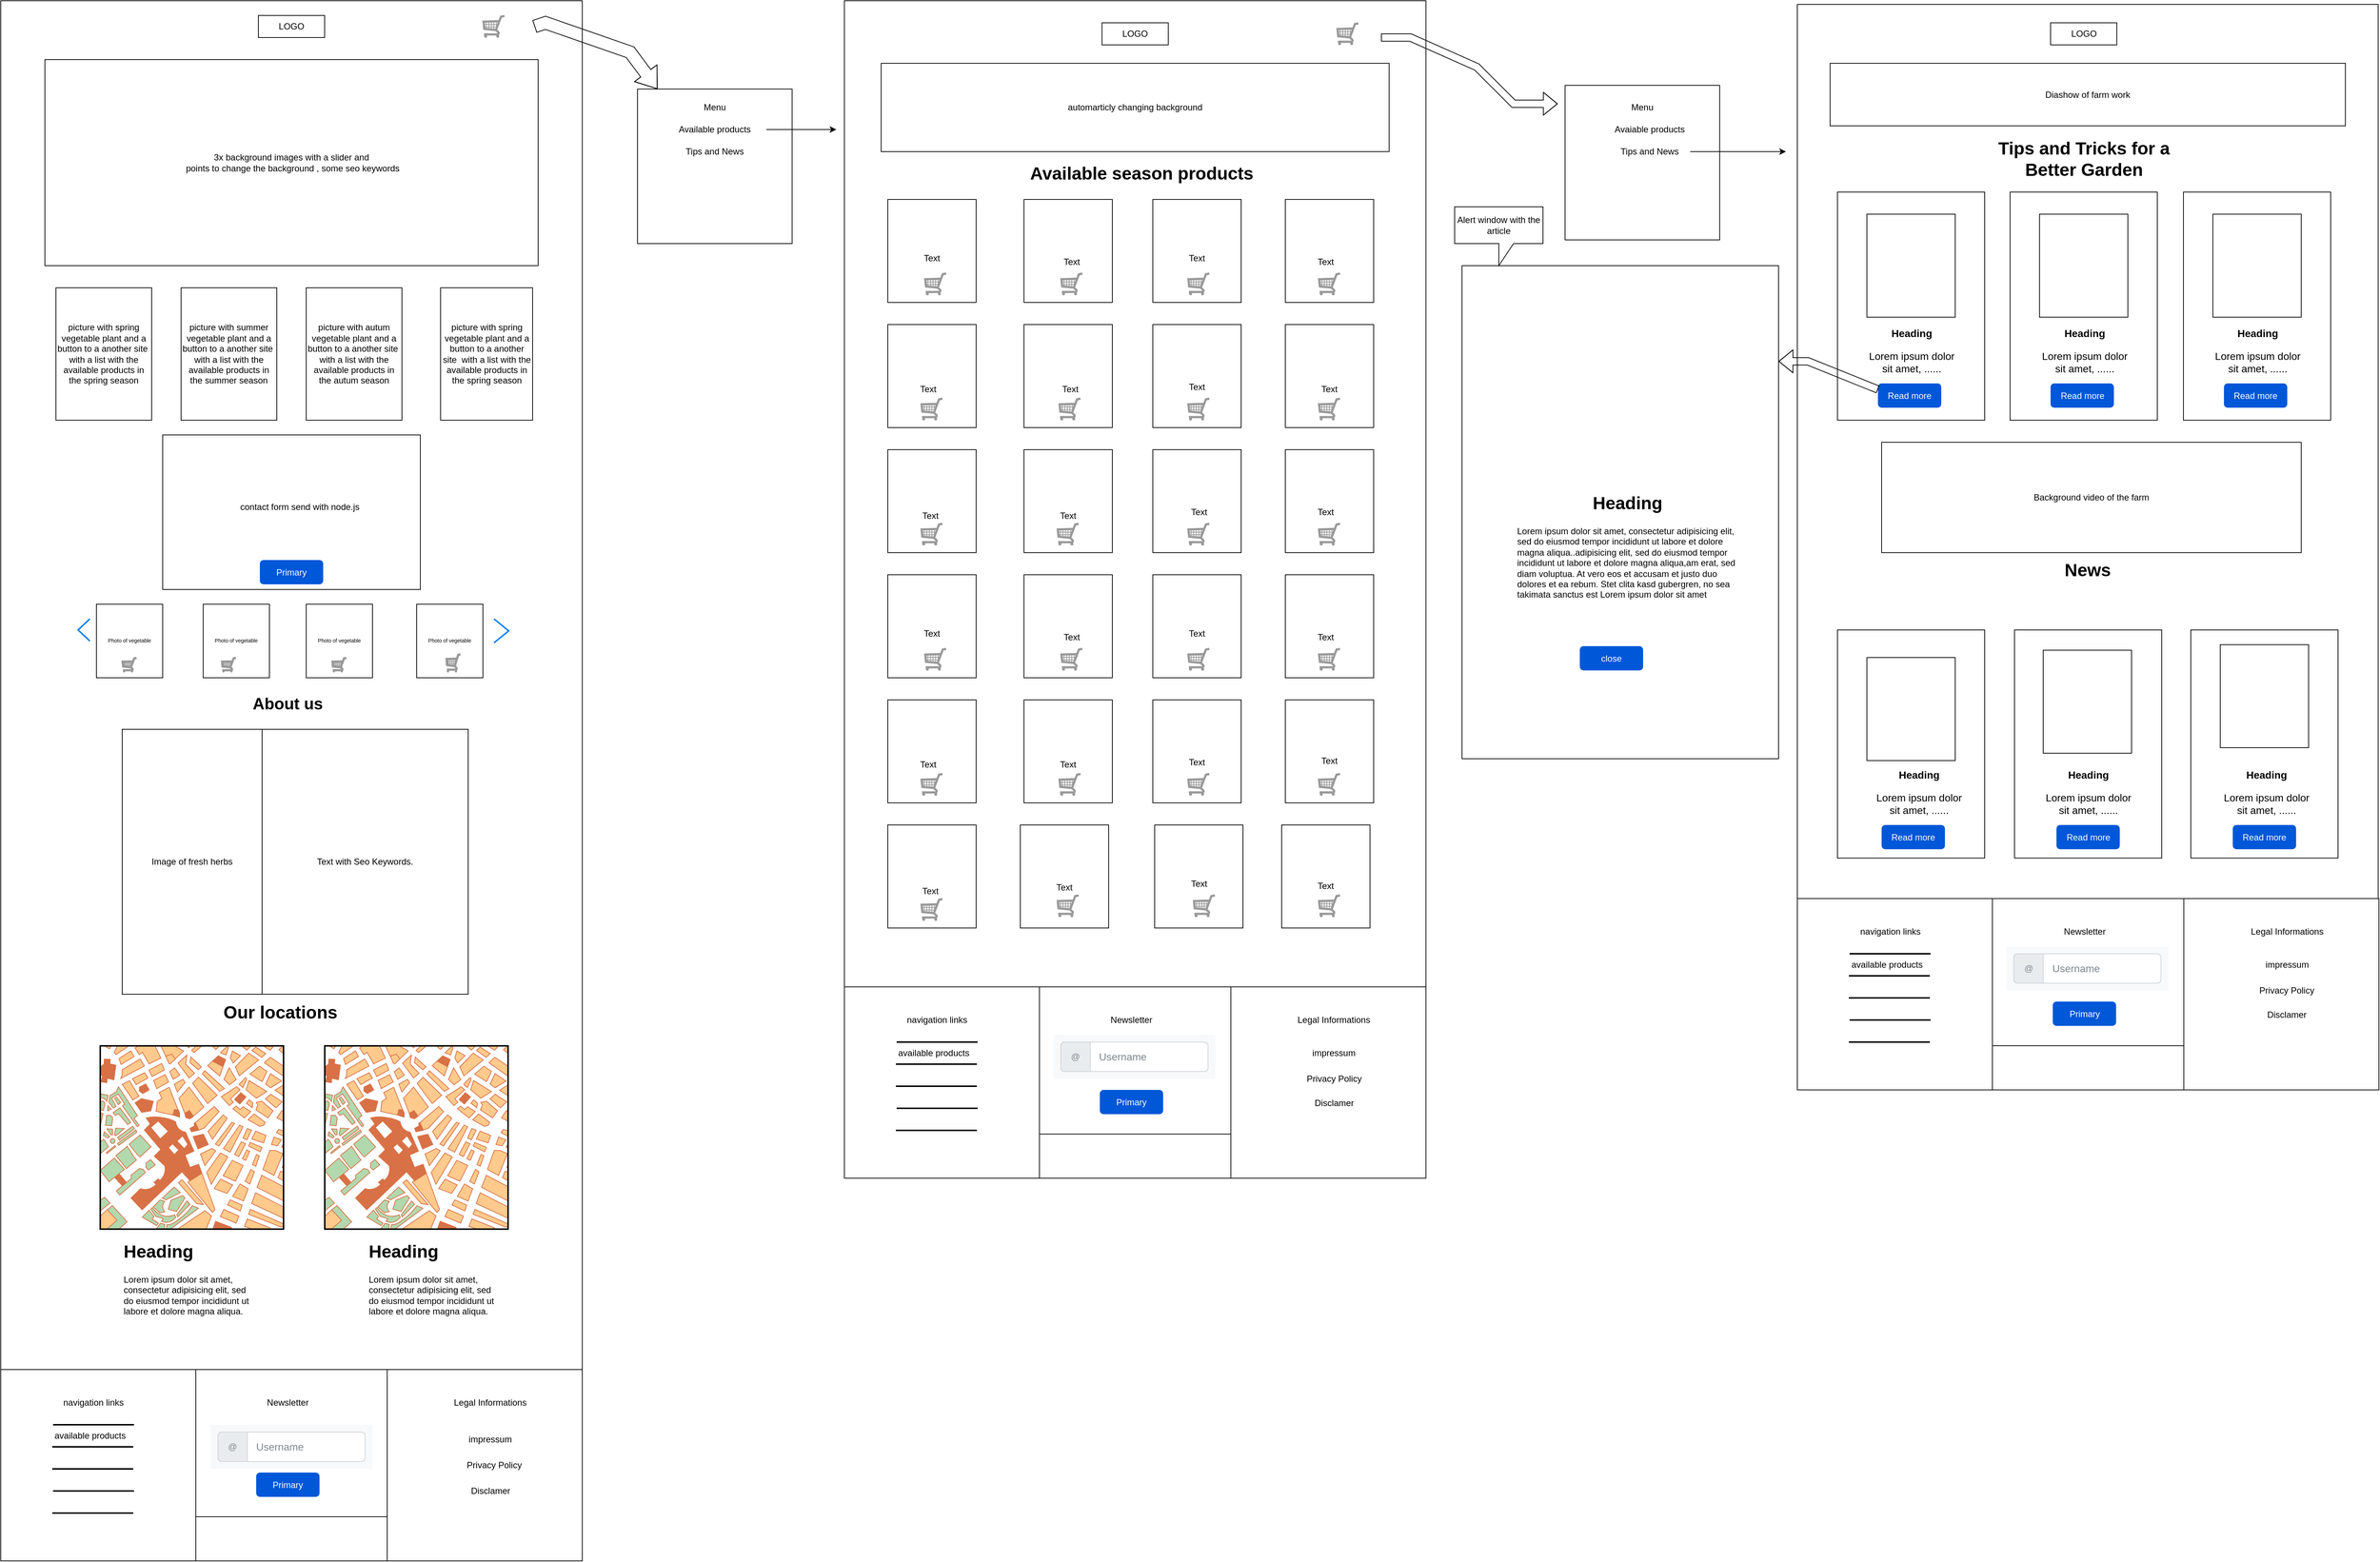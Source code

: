 <mxfile version="21.3.4" type="github">
  <diagram name="Page-1" id="hbl_of-68QhlwRTPB4iv">
    <mxGraphModel dx="2764" dy="2086" grid="1" gridSize="10" guides="1" tooltips="1" connect="1" arrows="1" fold="1" page="1" pageScale="1" pageWidth="850" pageHeight="1100" math="0" shadow="0">
      <root>
        <mxCell id="0" />
        <mxCell id="1" parent="0" />
        <mxCell id="JUChnPV1bCG0qRwm4uNy-1" value="&lt;h1 style=&quot;font-size: 22px;&quot; align=&quot;left&quot;&gt;&lt;b&gt;&amp;nbsp;&amp;nbsp;&amp;nbsp;&amp;nbsp;&amp;nbsp;&amp;nbsp;&amp;nbsp;&amp;nbsp;&amp;nbsp;&amp;nbsp;&amp;nbsp;&amp;nbsp;&amp;nbsp;&amp;nbsp;&amp;nbsp;&amp;nbsp;&amp;nbsp;&amp;nbsp;&amp;nbsp;&amp;nbsp;&amp;nbsp;&amp;nbsp;&amp;nbsp;&amp;nbsp;&amp;nbsp;&amp;nbsp;&amp;nbsp;&amp;nbsp;&amp;nbsp;&amp;nbsp;&amp;nbsp;&amp;nbsp;&amp;nbsp;&amp;nbsp;&amp;nbsp;&amp;nbsp;&amp;nbsp;&amp;nbsp;&amp;nbsp;&amp;nbsp;&amp;nbsp;&amp;nbsp;&amp;nbsp; Hot Products&lt;/b&gt;&lt;/h1&gt;" style="rounded=0;whiteSpace=wrap;html=1;align=left;movable=0;resizable=0;rotatable=0;deletable=0;editable=0;locked=1;connectable=0;" parent="1" vertex="1">
          <mxGeometry x="-115" y="-230" width="790" height="2120" as="geometry" />
        </mxCell>
        <mxCell id="JUChnPV1bCG0qRwm4uNy-2" value="LOGO" style="rounded=0;whiteSpace=wrap;html=1;movable=0;resizable=0;rotatable=0;deletable=0;editable=0;locked=1;connectable=0;" parent="1" vertex="1">
          <mxGeometry x="235" y="-210" width="90" height="30" as="geometry" />
        </mxCell>
        <mxCell id="JUChnPV1bCG0qRwm4uNy-3" value="&lt;div&gt;3x background images with a slider and&lt;br&gt;&lt;/div&gt;&lt;div&gt;&amp;nbsp;points to change the background , some seo keywords&lt;br&gt;&lt;/div&gt;" style="rounded=0;whiteSpace=wrap;html=1;movable=0;resizable=0;rotatable=0;deletable=0;editable=0;locked=1;connectable=0;" parent="1" vertex="1">
          <mxGeometry x="-55" y="-150" width="670" height="280" as="geometry" />
        </mxCell>
        <mxCell id="JUChnPV1bCG0qRwm4uNy-5" value="" style="verticalLabelPosition=bottom;shadow=0;dashed=0;align=center;html=1;verticalAlign=top;strokeWidth=1;shape=mxgraph.mockup.misc.shoppingCart;strokeColor=#999999;movable=0;resizable=0;rotatable=0;deletable=0;editable=0;locked=1;connectable=0;" parent="1" vertex="1">
          <mxGeometry x="1340" y="-90" width="30" height="30" as="geometry" />
        </mxCell>
        <mxCell id="JUChnPV1bCG0qRwm4uNy-7" value="" style="shape=image;html=1;verticalAlign=top;verticalLabelPosition=bottom;labelBackgroundColor=#ffffff;imageAspect=0;aspect=fixed;image=https://cdn3.iconfinder.com/data/icons/minimalisticons/28/burger-menu-1-128.png;movable=0;resizable=0;rotatable=0;deletable=0;editable=0;locked=1;connectable=0;" parent="1" vertex="1">
          <mxGeometry x="580" y="-210" width="30" height="30" as="geometry" />
        </mxCell>
        <mxCell id="JUChnPV1bCG0qRwm4uNy-9" value="picture with spring vegetable plant and a button to a another site&amp;nbsp; with a list with the available products in the spring season" style="rounded=0;whiteSpace=wrap;html=1;shadow=0;movable=0;resizable=0;rotatable=0;deletable=0;editable=0;locked=1;connectable=0;" parent="1" vertex="1">
          <mxGeometry x="-40" y="160" width="130" height="180" as="geometry" />
        </mxCell>
        <mxCell id="JUChnPV1bCG0qRwm4uNy-37" value="picture with summer vegetable plant and a button to a another site&amp;nbsp; with a list with the available products in the summer season" style="rounded=0;whiteSpace=wrap;html=1;shadow=0;movable=0;resizable=0;rotatable=0;deletable=0;editable=0;locked=1;connectable=0;" parent="1" vertex="1">
          <mxGeometry x="130" y="160" width="130" height="180" as="geometry" />
        </mxCell>
        <mxCell id="JUChnPV1bCG0qRwm4uNy-38" value="picture with autum vegetable plant and a button to a another site&amp;nbsp; with a list with the available products in the autum season" style="rounded=0;whiteSpace=wrap;html=1;shadow=0;movable=0;resizable=0;rotatable=0;deletable=0;editable=0;locked=1;connectable=0;" parent="1" vertex="1">
          <mxGeometry x="300" y="160" width="130" height="180" as="geometry" />
        </mxCell>
        <mxCell id="JUChnPV1bCG0qRwm4uNy-40" value="picture with spring vegetable plant and a button to a another site&amp;nbsp; with a list with the available products in the spring season" style="rounded=0;whiteSpace=wrap;html=1;shadow=0;movable=0;resizable=0;rotatable=0;deletable=0;editable=0;locked=1;connectable=0;" parent="1" vertex="1">
          <mxGeometry x="482.5" y="160" width="125" height="180" as="geometry" />
        </mxCell>
        <mxCell id="JUChnPV1bCG0qRwm4uNy-42" value="&lt;div&gt;&amp;nbsp;&amp;nbsp;&amp;nbsp;&amp;nbsp;&amp;nbsp;&amp;nbsp;&amp;nbsp; &amp;nbsp; &amp;nbsp; &amp;nbsp; &amp;nbsp; &amp;nbsp; &amp;nbsp; &amp;nbsp; &amp;nbsp; &amp;nbsp; &amp;nbsp; &amp;nbsp;&amp;nbsp; contact form send with node.js&lt;/div&gt;&lt;div&gt;&lt;br&gt;&lt;/div&gt;" style="rounded=0;whiteSpace=wrap;html=1;align=left;movable=0;resizable=0;rotatable=0;deletable=0;editable=0;locked=1;connectable=0;" parent="1" vertex="1">
          <mxGeometry x="105" y="360" width="350" height="210" as="geometry" />
        </mxCell>
        <mxCell id="JUChnPV1bCG0qRwm4uNy-43" value="Primary" style="rounded=1;fillColor=#0057D8;strokeColor=none;html=1;whiteSpace=wrap;fontColor=#ffffff;align=center;verticalAlign=middle;fontStyle=0;fontSize=12;sketch=0;movable=0;resizable=0;rotatable=0;deletable=0;editable=0;locked=1;connectable=0;" parent="1" vertex="1">
          <mxGeometry x="237" y="530" width="86" height="33" as="geometry" />
        </mxCell>
        <mxCell id="JUChnPV1bCG0qRwm4uNy-48" value="" style="html=1;verticalLabelPosition=bottom;labelBackgroundColor=#ffffff;verticalAlign=top;shadow=0;dashed=0;strokeWidth=2;shape=mxgraph.ios7.misc.left;strokeColor=#0080f0;movable=0;resizable=0;rotatable=0;deletable=0;editable=0;locked=1;connectable=0;" parent="1" vertex="1">
          <mxGeometry x="-10" y="610" width="16" height="30" as="geometry" />
        </mxCell>
        <mxCell id="JUChnPV1bCG0qRwm4uNy-49" value="&lt;div style=&quot;font-size: 7px;&quot; align=&quot;center&quot;&gt;Photo of vegetable&lt;br&gt;&lt;/div&gt;" style="rounded=0;whiteSpace=wrap;html=1;movable=0;resizable=0;rotatable=0;deletable=0;editable=0;locked=1;connectable=0;" parent="1" vertex="1">
          <mxGeometry x="15" y="590" width="90" height="100" as="geometry" />
        </mxCell>
        <mxCell id="JUChnPV1bCG0qRwm4uNy-50" value="&lt;div style=&quot;font-size: 7px;&quot; align=&quot;center&quot;&gt;Photo of vegetable&lt;br&gt;&lt;/div&gt;" style="rounded=0;whiteSpace=wrap;html=1;movable=0;resizable=0;rotatable=0;deletable=0;editable=0;locked=1;connectable=0;" parent="1" vertex="1">
          <mxGeometry x="160" y="590" width="90" height="100" as="geometry" />
        </mxCell>
        <mxCell id="JUChnPV1bCG0qRwm4uNy-52" value="&lt;div style=&quot;font-size: 7px;&quot; align=&quot;center&quot;&gt;Photo of vegetable&lt;br&gt;&lt;/div&gt;" style="rounded=0;whiteSpace=wrap;html=1;movable=0;resizable=0;rotatable=0;deletable=0;editable=0;locked=1;connectable=0;" parent="1" vertex="1">
          <mxGeometry x="300" y="590" width="90" height="100" as="geometry" />
        </mxCell>
        <mxCell id="JUChnPV1bCG0qRwm4uNy-53" value="&lt;div style=&quot;font-size: 7px;&quot; align=&quot;center&quot;&gt;Photo of vegetable&lt;br&gt;&lt;/div&gt;" style="rounded=0;whiteSpace=wrap;html=1;labelBackgroundColor=default;movable=0;resizable=0;rotatable=0;deletable=0;editable=0;locked=1;connectable=0;" parent="1" vertex="1">
          <mxGeometry x="450" y="590" width="90" height="100" as="geometry" />
        </mxCell>
        <mxCell id="JUChnPV1bCG0qRwm4uNy-54" value="" style="html=1;verticalLabelPosition=bottom;labelBackgroundColor=#ffffff;verticalAlign=top;shadow=0;dashed=0;strokeWidth=2;shape=mxgraph.ios7.misc.right;strokeColor=#0080f0;movable=0;resizable=0;rotatable=0;deletable=0;editable=0;locked=1;connectable=0;" parent="1" vertex="1">
          <mxGeometry x="555" y="610" width="20" height="32.5" as="geometry" />
        </mxCell>
        <mxCell id="JUChnPV1bCG0qRwm4uNy-57" value="" style="verticalLabelPosition=bottom;shadow=0;dashed=0;align=center;html=1;verticalAlign=top;strokeWidth=1;shape=mxgraph.mockup.misc.shoppingCart;strokeColor=#999999;movable=0;resizable=0;rotatable=0;deletable=0;editable=0;locked=1;connectable=0;" parent="1" vertex="1">
          <mxGeometry x="50" y="662.5" width="20" height="20" as="geometry" />
        </mxCell>
        <mxCell id="JUChnPV1bCG0qRwm4uNy-58" value="" style="verticalLabelPosition=bottom;shadow=0;dashed=0;align=center;html=1;verticalAlign=top;strokeWidth=1;shape=mxgraph.mockup.misc.shoppingCart;strokeColor=#999999;movable=0;resizable=0;rotatable=0;deletable=0;editable=0;locked=1;connectable=0;" parent="1" vertex="1">
          <mxGeometry x="185" y="662.5" width="20" height="20" as="geometry" />
        </mxCell>
        <mxCell id="JUChnPV1bCG0qRwm4uNy-59" value="" style="verticalLabelPosition=bottom;shadow=0;dashed=0;align=center;html=1;verticalAlign=top;strokeWidth=1;shape=mxgraph.mockup.misc.shoppingCart;strokeColor=#999999;movable=0;resizable=0;rotatable=0;deletable=0;editable=0;locked=1;connectable=0;" parent="1" vertex="1">
          <mxGeometry x="335" y="662.5" width="20" height="20" as="geometry" />
        </mxCell>
        <mxCell id="JUChnPV1bCG0qRwm4uNy-61" value="" style="verticalLabelPosition=bottom;shadow=0;dashed=0;align=center;html=1;verticalAlign=top;strokeWidth=1;shape=mxgraph.mockup.misc.shoppingCart;strokeColor=#999999;movable=0;resizable=0;rotatable=0;deletable=0;editable=0;locked=1;connectable=0;" parent="1" vertex="1">
          <mxGeometry x="490" y="657.5" width="20" height="25" as="geometry" />
        </mxCell>
        <mxCell id="JUChnPV1bCG0qRwm4uNy-63" value="&lt;h1 style=&quot;font-size: 23px;&quot;&gt;&lt;font size=&quot;1&quot;&gt;&lt;b&gt;&lt;font style=&quot;font-size: 22px;&quot;&gt;About us&lt;/font&gt;&lt;/b&gt;&lt;/font&gt;&lt;/h1&gt;" style="text;html=1;strokeColor=none;fillColor=none;align=center;verticalAlign=middle;whiteSpace=wrap;rounded=0;movable=0;resizable=0;rotatable=0;deletable=0;editable=0;locked=1;connectable=0;" parent="1" vertex="1">
          <mxGeometry x="195" y="710" width="160" height="30" as="geometry" />
        </mxCell>
        <mxCell id="JUChnPV1bCG0qRwm4uNy-64" value="Image of fresh herbs" style="rounded=0;whiteSpace=wrap;html=1;movable=0;resizable=0;rotatable=0;deletable=0;editable=0;locked=1;connectable=0;" parent="1" vertex="1">
          <mxGeometry x="50" y="760" width="190" height="360" as="geometry" />
        </mxCell>
        <mxCell id="JUChnPV1bCG0qRwm4uNy-65" value="Text with Seo Keywords." style="rounded=0;whiteSpace=wrap;html=1;movable=0;resizable=0;rotatable=0;deletable=0;editable=0;locked=1;connectable=0;" parent="1" vertex="1">
          <mxGeometry x="240" y="760" width="280" height="360" as="geometry" />
        </mxCell>
        <mxCell id="JUChnPV1bCG0qRwm4uNy-70" value="" style="verticalLabelPosition=bottom;shadow=0;dashed=0;align=center;html=1;verticalAlign=top;strokeWidth=1;shape=mxgraph.mockup.misc.map;movable=0;resizable=0;rotatable=0;deletable=0;editable=0;locked=1;connectable=0;" parent="1" vertex="1">
          <mxGeometry x="20" y="1190" width="250" height="250" as="geometry" />
        </mxCell>
        <mxCell id="JUChnPV1bCG0qRwm4uNy-71" value="" style="verticalLabelPosition=bottom;shadow=0;dashed=0;align=center;html=1;verticalAlign=top;strokeWidth=1;shape=mxgraph.mockup.misc.map;movable=0;resizable=0;rotatable=0;deletable=0;editable=0;locked=1;connectable=0;" parent="1" vertex="1">
          <mxGeometry x="325" y="1190" width="250" height="250" as="geometry" />
        </mxCell>
        <mxCell id="JUChnPV1bCG0qRwm4uNy-74" value="&lt;h1&gt;Heading&lt;/h1&gt;&lt;p&gt;Lorem ipsum dolor sit amet, consectetur adipisicing elit, sed do eiusmod tempor incididunt ut labore et dolore magna aliqua.&lt;/p&gt;" style="text;html=1;strokeColor=none;fillColor=none;spacing=5;spacingTop=-20;whiteSpace=wrap;overflow=hidden;rounded=0;movable=0;resizable=0;rotatable=0;deletable=0;editable=0;locked=1;connectable=0;" parent="1" vertex="1">
          <mxGeometry x="47" y="1450" width="190" height="120" as="geometry" />
        </mxCell>
        <mxCell id="JUChnPV1bCG0qRwm4uNy-75" value="&lt;h1&gt;Heading&lt;/h1&gt;&lt;p&gt;Lorem ipsum dolor sit amet, consectetur adipisicing elit, sed do eiusmod tempor incididunt ut labore et dolore magna aliqua.&lt;/p&gt;" style="text;html=1;strokeColor=none;fillColor=none;spacing=5;spacingTop=-20;whiteSpace=wrap;overflow=hidden;rounded=0;movable=0;resizable=0;rotatable=0;deletable=0;editable=0;locked=1;connectable=0;" parent="1" vertex="1">
          <mxGeometry x="380" y="1450" width="190" height="120" as="geometry" />
        </mxCell>
        <mxCell id="JUChnPV1bCG0qRwm4uNy-77" value="" style="rounded=0;whiteSpace=wrap;html=1;movable=0;resizable=0;rotatable=0;deletable=0;editable=0;locked=1;connectable=0;" parent="1" vertex="1">
          <mxGeometry x="-115" y="1630" width="790" height="260" as="geometry" />
        </mxCell>
        <mxCell id="JUChnPV1bCG0qRwm4uNy-83" value="" style="rounded=0;whiteSpace=wrap;html=1;movable=0;resizable=0;rotatable=0;deletable=0;editable=0;locked=1;connectable=0;" parent="1" vertex="1">
          <mxGeometry x="410" y="1630" width="265" height="260" as="geometry" />
        </mxCell>
        <mxCell id="JUChnPV1bCG0qRwm4uNy-85" value="" style="rounded=0;whiteSpace=wrap;html=1;movable=0;resizable=0;rotatable=0;deletable=0;editable=0;locked=1;connectable=0;" parent="1" vertex="1">
          <mxGeometry x="-115" y="1630" width="265" height="260" as="geometry" />
        </mxCell>
        <mxCell id="JUChnPV1bCG0qRwm4uNy-87" value="&lt;div&gt;navigation links&lt;/div&gt;" style="text;html=1;strokeColor=none;fillColor=none;align=center;verticalAlign=middle;whiteSpace=wrap;rounded=0;movable=0;resizable=0;rotatable=0;deletable=0;editable=0;locked=1;connectable=0;" parent="1" vertex="1">
          <mxGeometry x="-39" y="1660" width="100" height="30" as="geometry" />
        </mxCell>
        <mxCell id="JUChnPV1bCG0qRwm4uNy-89" value="" style="line;strokeWidth=2;direction=south;html=1;rotation=90;movable=0;resizable=0;rotatable=0;deletable=0;editable=0;locked=1;connectable=0;" parent="1" vertex="1">
          <mxGeometry x="6" y="1650" width="10" height="110" as="geometry" />
        </mxCell>
        <mxCell id="JUChnPV1bCG0qRwm4uNy-90" value="" style="line;strokeWidth=2;direction=south;html=1;rotation=90;movable=0;resizable=0;rotatable=0;deletable=0;editable=0;locked=1;connectable=0;" parent="1" vertex="1">
          <mxGeometry x="5" y="1680" width="10" height="110" as="geometry" />
        </mxCell>
        <mxCell id="JUChnPV1bCG0qRwm4uNy-91" value="" style="line;strokeWidth=2;direction=south;html=1;rotation=90;movable=0;resizable=0;rotatable=0;deletable=0;editable=0;locked=1;connectable=0;" parent="1" vertex="1">
          <mxGeometry x="5" y="1710" width="10" height="110" as="geometry" />
        </mxCell>
        <mxCell id="JUChnPV1bCG0qRwm4uNy-93" value="" style="line;strokeWidth=2;direction=south;html=1;rotation=90;movable=0;resizable=0;rotatable=0;deletable=0;editable=0;locked=1;connectable=0;" parent="1" vertex="1">
          <mxGeometry x="6" y="1740" width="10" height="110" as="geometry" />
        </mxCell>
        <mxCell id="JUChnPV1bCG0qRwm4uNy-94" value="" style="line;strokeWidth=2;direction=south;html=1;rotation=90;movable=0;resizable=0;rotatable=0;deletable=0;editable=0;locked=1;connectable=0;" parent="1" vertex="1">
          <mxGeometry x="5" y="1770" width="10" height="110" as="geometry" />
        </mxCell>
        <mxCell id="JUChnPV1bCG0qRwm4uNy-95" value="&lt;div&gt;Newsletter&lt;/div&gt;" style="text;html=1;strokeColor=none;fillColor=none;align=center;verticalAlign=middle;whiteSpace=wrap;rounded=0;movable=0;resizable=0;rotatable=0;deletable=0;editable=0;locked=1;connectable=0;" parent="1" vertex="1">
          <mxGeometry x="245" y="1660" width="60" height="30" as="geometry" />
        </mxCell>
        <mxCell id="JUChnPV1bCG0qRwm4uNy-96" value="" style="html=1;shadow=0;dashed=0;fillColor=#F8F9FA;strokeColor=none;fontSize=16;fontColor=#181819;align=left;spacing=15;movable=0;resizable=0;rotatable=0;deletable=0;editable=0;locked=1;connectable=0;" parent="1" vertex="1">
          <mxGeometry x="170" y="1705" width="220" height="60" as="geometry" />
        </mxCell>
        <mxCell id="JUChnPV1bCG0qRwm4uNy-97" value="Username" style="html=1;shadow=0;dashed=0;shape=mxgraph.bootstrap.rrect;rSize=5;strokeColor=#CED4DA;html=1;whiteSpace=wrap;fillColor=#FFFFFF;fontColor=#7D868C;align=left;spacingLeft=50;fontSize=14;movable=0;resizable=0;rotatable=0;deletable=0;editable=0;locked=1;connectable=0;" parent="JUChnPV1bCG0qRwm4uNy-96" vertex="1">
          <mxGeometry width="200" height="40" relative="1" as="geometry">
            <mxPoint x="10" y="10" as="offset" />
          </mxGeometry>
        </mxCell>
        <mxCell id="JUChnPV1bCG0qRwm4uNy-98" value="@" style="html=1;shadow=0;dashed=0;shape=mxgraph.bootstrap.leftButton;strokeColor=inherit;gradientColor=inherit;fontColor=inherit;fillColor=#E9ECEF;rSize=5;perimeter=none;whiteSpace=wrap;resizeHeight=1;movable=0;resizable=0;rotatable=0;deletable=0;editable=0;locked=1;connectable=0;" parent="JUChnPV1bCG0qRwm4uNy-97" vertex="1">
          <mxGeometry width="40" height="40" relative="1" as="geometry" />
        </mxCell>
        <mxCell id="JUChnPV1bCG0qRwm4uNy-99" value="Primary" style="rounded=1;fillColor=#0057D8;strokeColor=none;html=1;whiteSpace=wrap;fontColor=#ffffff;align=center;verticalAlign=middle;fontStyle=0;fontSize=12;sketch=0;movable=0;resizable=0;rotatable=0;deletable=0;editable=0;locked=1;connectable=0;" parent="1" vertex="1">
          <mxGeometry x="232" y="1770" width="86" height="33" as="geometry" />
        </mxCell>
        <mxCell id="JUChnPV1bCG0qRwm4uNy-100" value="Legal Informations" style="text;html=1;strokeColor=none;fillColor=none;align=center;verticalAlign=middle;whiteSpace=wrap;rounded=0;movable=0;resizable=0;rotatable=0;deletable=0;editable=0;locked=1;connectable=0;" parent="1" vertex="1">
          <mxGeometry x="465" y="1660" width="170" height="30" as="geometry" />
        </mxCell>
        <mxCell id="JUChnPV1bCG0qRwm4uNy-101" value="impressum" style="text;html=1;strokeColor=none;fillColor=none;align=center;verticalAlign=middle;whiteSpace=wrap;rounded=0;movable=0;resizable=0;rotatable=0;deletable=0;editable=0;locked=1;connectable=0;" parent="1" vertex="1">
          <mxGeometry x="520" y="1710" width="60" height="30" as="geometry" />
        </mxCell>
        <mxCell id="JUChnPV1bCG0qRwm4uNy-104" value="Privacy Policy" style="text;html=1;strokeColor=none;fillColor=none;align=center;verticalAlign=middle;whiteSpace=wrap;rounded=0;movable=0;resizable=0;rotatable=0;deletable=0;editable=0;locked=1;connectable=0;" parent="1" vertex="1">
          <mxGeometry x="493.5" y="1745" width="123" height="30" as="geometry" />
        </mxCell>
        <mxCell id="JUChnPV1bCG0qRwm4uNy-105" value="Disclamer" style="text;html=1;strokeColor=none;fillColor=none;align=center;verticalAlign=middle;whiteSpace=wrap;rounded=0;movable=0;resizable=0;rotatable=0;deletable=0;editable=0;locked=1;connectable=0;" parent="1" vertex="1">
          <mxGeometry x="498.5" y="1780" width="103" height="30" as="geometry" />
        </mxCell>
        <mxCell id="M7QnpnwaKDsf6OKi_bXH-1" value="" style="shape=flexArrow;endArrow=classic;html=1;rounded=0;width=17;endSize=8.4;exitX=1;exitY=0.5;exitDx=0;exitDy=0;movable=0;resizable=0;rotatable=0;deletable=0;editable=0;locked=1;connectable=0;" parent="1" source="JUChnPV1bCG0qRwm4uNy-7" target="M7QnpnwaKDsf6OKi_bXH-2" edge="1">
          <mxGeometry width="50" height="50" relative="1" as="geometry">
            <mxPoint x="615" y="-180" as="sourcePoint" />
            <mxPoint x="870" y="-130" as="targetPoint" />
            <Array as="points">
              <mxPoint x="625" y="-200" />
              <mxPoint x="740" y="-160" />
            </Array>
          </mxGeometry>
        </mxCell>
        <mxCell id="M7QnpnwaKDsf6OKi_bXH-2" value="&lt;span style=&quot;white-space: pre;&quot;&gt; &lt;/span&gt;" style="rounded=0;whiteSpace=wrap;html=1;movable=0;resizable=0;rotatable=0;deletable=0;editable=0;locked=1;connectable=0;" parent="1" vertex="1">
          <mxGeometry x="750" y="-110" width="210" height="210" as="geometry" />
        </mxCell>
        <mxCell id="M7QnpnwaKDsf6OKi_bXH-3" value="Menu" style="text;html=1;strokeColor=none;fillColor=none;align=center;verticalAlign=middle;whiteSpace=wrap;rounded=0;movable=0;resizable=0;rotatable=0;deletable=0;editable=0;locked=1;connectable=0;" parent="1" vertex="1">
          <mxGeometry x="825" y="-100" width="60" height="30" as="geometry" />
        </mxCell>
        <mxCell id="M7QnpnwaKDsf6OKi_bXH-5" value="Available products" style="text;html=1;strokeColor=none;fillColor=none;align=center;verticalAlign=middle;whiteSpace=wrap;rounded=0;movable=0;resizable=0;rotatable=0;deletable=0;editable=0;locked=1;connectable=0;" parent="1" vertex="1">
          <mxGeometry x="785" y="-70" width="140" height="30" as="geometry" />
        </mxCell>
        <mxCell id="M7QnpnwaKDsf6OKi_bXH-7" value="" style="endArrow=classic;html=1;rounded=0;exitX=1;exitY=0.5;exitDx=0;exitDy=0;movable=0;resizable=0;rotatable=0;deletable=0;editable=0;locked=1;connectable=0;" parent="1" source="M7QnpnwaKDsf6OKi_bXH-5" edge="1">
          <mxGeometry width="50" height="50" relative="1" as="geometry">
            <mxPoint x="930" y="-55" as="sourcePoint" />
            <mxPoint x="1020" y="-55" as="targetPoint" />
          </mxGeometry>
        </mxCell>
        <mxCell id="M7QnpnwaKDsf6OKi_bXH-9" value="&lt;h1 style=&quot;font-size: 22px;&quot; align=&quot;left&quot;&gt;&lt;b&gt;&amp;nbsp;&amp;nbsp;&amp;nbsp;&amp;nbsp;&amp;nbsp;&amp;nbsp;&amp;nbsp;&amp;nbsp;&amp;nbsp;&amp;nbsp;&amp;nbsp;&amp;nbsp;&amp;nbsp;&amp;nbsp;&amp;nbsp;&amp;nbsp;&amp;nbsp;&amp;nbsp;&amp;nbsp;&amp;nbsp;&amp;nbsp;&amp;nbsp;&amp;nbsp;&amp;nbsp;&amp;nbsp;&amp;nbsp;&amp;nbsp;&amp;nbsp;&amp;nbsp;&amp;nbsp;&amp;nbsp;&amp;nbsp;&amp;nbsp;&amp;nbsp;&amp;nbsp;&amp;nbsp;&amp;nbsp;&amp;nbsp;&amp;nbsp;&amp;nbsp;&amp;nbsp;&amp;nbsp; &lt;br&gt;&lt;/b&gt;&lt;/h1&gt;" style="rounded=0;whiteSpace=wrap;html=1;align=left;movable=1;resizable=1;rotatable=1;deletable=1;editable=1;locked=0;connectable=1;" parent="1" vertex="1">
          <mxGeometry x="1031" y="-230" width="790" height="1600" as="geometry" />
        </mxCell>
        <mxCell id="M7QnpnwaKDsf6OKi_bXH-10" value="LOGO" style="rounded=0;whiteSpace=wrap;html=1;movable=0;resizable=0;rotatable=0;deletable=0;editable=0;locked=1;connectable=0;" parent="1" vertex="1">
          <mxGeometry x="1381" y="-200" width="90" height="30" as="geometry" />
        </mxCell>
        <mxCell id="M7QnpnwaKDsf6OKi_bXH-11" value="" style="verticalLabelPosition=bottom;shadow=0;dashed=0;align=center;html=1;verticalAlign=top;strokeWidth=1;shape=mxgraph.mockup.misc.shoppingCart;strokeColor=#999999;movable=0;resizable=0;rotatable=0;deletable=0;editable=0;locked=1;connectable=0;" parent="1" vertex="1">
          <mxGeometry x="540" y="-210" width="30" height="30" as="geometry" />
        </mxCell>
        <mxCell id="M7QnpnwaKDsf6OKi_bXH-13" value="automarticly changing background" style="rounded=0;whiteSpace=wrap;html=1;movable=0;resizable=0;rotatable=0;deletable=0;editable=0;locked=1;connectable=0;" parent="1" vertex="1">
          <mxGeometry x="1081" y="-145" width="690" height="120" as="geometry" />
        </mxCell>
        <mxCell id="M7QnpnwaKDsf6OKi_bXH-14" value="" style="shape=image;html=1;verticalAlign=top;verticalLabelPosition=bottom;labelBackgroundColor=#ffffff;imageAspect=0;aspect=fixed;image=https://cdn3.iconfinder.com/data/icons/minimalisticons/28/burger-menu-1-128.png;movable=0;resizable=0;rotatable=0;deletable=0;editable=0;locked=1;connectable=0;" parent="1" vertex="1">
          <mxGeometry x="1730" y="-200" width="30" height="30" as="geometry" />
        </mxCell>
        <mxCell id="M7QnpnwaKDsf6OKi_bXH-16" value="" style="rounded=0;whiteSpace=wrap;html=1;movable=0;resizable=0;rotatable=0;deletable=0;editable=0;locked=1;connectable=0;" parent="1" vertex="1">
          <mxGeometry x="1090" y="40" width="120" height="140" as="geometry" />
        </mxCell>
        <mxCell id="M7QnpnwaKDsf6OKi_bXH-17" value="" style="rounded=0;whiteSpace=wrap;html=1;movable=0;resizable=0;rotatable=0;deletable=0;editable=0;locked=1;connectable=0;" parent="1" vertex="1">
          <mxGeometry x="1275" y="40" width="120" height="140" as="geometry" />
        </mxCell>
        <mxCell id="M7QnpnwaKDsf6OKi_bXH-18" value="" style="rounded=0;whiteSpace=wrap;html=1;movable=0;resizable=0;rotatable=0;deletable=0;editable=0;locked=1;connectable=0;" parent="1" vertex="1">
          <mxGeometry x="1450" y="40" width="120" height="140" as="geometry" />
        </mxCell>
        <mxCell id="M7QnpnwaKDsf6OKi_bXH-19" value="" style="rounded=0;whiteSpace=wrap;html=1;movable=0;resizable=0;rotatable=0;deletable=0;editable=0;locked=1;connectable=0;" parent="1" vertex="1">
          <mxGeometry x="1630" y="40" width="120" height="140" as="geometry" />
        </mxCell>
        <mxCell id="M7QnpnwaKDsf6OKi_bXH-20" value="&lt;h1&gt;Available season products&lt;/h1&gt;" style="text;html=1;strokeColor=none;fillColor=none;align=center;verticalAlign=middle;whiteSpace=wrap;rounded=0;movable=0;resizable=0;rotatable=0;deletable=0;editable=0;locked=1;connectable=0;" parent="1" vertex="1">
          <mxGeometry x="1265" y="-10" width="340" height="30" as="geometry" />
        </mxCell>
        <mxCell id="M7QnpnwaKDsf6OKi_bXH-21" value="" style="shape=image;html=1;verticalAlign=top;verticalLabelPosition=bottom;labelBackgroundColor=#ffffff;imageAspect=0;aspect=fixed;image=https://cdn4.iconfinder.com/data/icons/fruits-and-veggies-2/219/fruits-and-veggies-icons_apple-128.png;movable=0;resizable=0;rotatable=0;deletable=0;editable=0;locked=1;connectable=0;" parent="1" vertex="1">
          <mxGeometry x="1125" y="50" width="50" height="50" as="geometry" />
        </mxCell>
        <mxCell id="M7QnpnwaKDsf6OKi_bXH-22" value="" style="shape=image;html=1;verticalAlign=top;verticalLabelPosition=bottom;labelBackgroundColor=#ffffff;imageAspect=0;aspect=fixed;image=https://cdn4.iconfinder.com/data/icons/fruits-and-veggies-2/242/fruits-and-veggies-icons_orange-128.png;movable=0;resizable=0;rotatable=0;deletable=0;editable=0;locked=1;connectable=0;" parent="1" vertex="1">
          <mxGeometry x="1310" y="50" width="55" height="55" as="geometry" />
        </mxCell>
        <mxCell id="M7QnpnwaKDsf6OKi_bXH-24" value="" style="shape=image;html=1;verticalAlign=top;verticalLabelPosition=bottom;labelBackgroundColor=#ffffff;imageAspect=0;aspect=fixed;image=https://cdn4.iconfinder.com/data/icons/fruits-and-veggies-2/196/fruits-and-veggies-icons_peach-128.png;movable=0;resizable=0;rotatable=0;deletable=0;editable=0;locked=1;connectable=0;" parent="1" vertex="1">
          <mxGeometry x="1485" y="52.5" width="50" height="50" as="geometry" />
        </mxCell>
        <mxCell id="M7QnpnwaKDsf6OKi_bXH-25" value="" style="shape=image;html=1;verticalAlign=top;verticalLabelPosition=bottom;labelBackgroundColor=#ffffff;imageAspect=0;aspect=fixed;image=https://cdn4.iconfinder.com/data/icons/fruits-and-veggies-2/180/fruits-and-veggies-icons_kiwi-128.png;movable=0;resizable=0;rotatable=0;deletable=0;editable=0;locked=1;connectable=0;" parent="1" vertex="1">
          <mxGeometry x="1665" y="55" width="50" height="50" as="geometry" />
        </mxCell>
        <mxCell id="M7QnpnwaKDsf6OKi_bXH-27" value="" style="verticalLabelPosition=bottom;shadow=0;dashed=0;align=center;html=1;verticalAlign=top;strokeWidth=1;shape=mxgraph.mockup.misc.shoppingCart;strokeColor=#999999;movable=0;resizable=0;rotatable=0;deletable=0;editable=0;locked=1;connectable=0;" parent="1" vertex="1">
          <mxGeometry x="1700" y="-200" width="30" height="30" as="geometry" />
        </mxCell>
        <mxCell id="M7QnpnwaKDsf6OKi_bXH-28" value="" style="verticalLabelPosition=bottom;shadow=0;dashed=0;align=center;html=1;verticalAlign=top;strokeWidth=1;shape=mxgraph.mockup.misc.shoppingCart;strokeColor=#999999;movable=0;resizable=0;rotatable=0;deletable=0;editable=0;locked=1;connectable=0;" parent="1" vertex="1">
          <mxGeometry x="1675" y="140" width="30" height="30" as="geometry" />
        </mxCell>
        <mxCell id="M7QnpnwaKDsf6OKi_bXH-29" value="" style="verticalLabelPosition=bottom;shadow=0;dashed=0;align=center;html=1;verticalAlign=top;strokeWidth=1;shape=mxgraph.mockup.misc.shoppingCart;strokeColor=#999999;movable=0;resizable=0;rotatable=0;deletable=0;editable=0;locked=1;connectable=0;" parent="1" vertex="1">
          <mxGeometry x="1497.5" y="140" width="30" height="30" as="geometry" />
        </mxCell>
        <mxCell id="M7QnpnwaKDsf6OKi_bXH-30" value="" style="verticalLabelPosition=bottom;shadow=0;dashed=0;align=center;html=1;verticalAlign=top;strokeWidth=1;shape=mxgraph.mockup.misc.shoppingCart;strokeColor=#999999;movable=0;resizable=0;rotatable=0;deletable=0;editable=0;locked=1;connectable=0;" parent="1" vertex="1">
          <mxGeometry x="1325" y="140" width="30" height="30" as="geometry" />
        </mxCell>
        <mxCell id="M7QnpnwaKDsf6OKi_bXH-31" value="" style="verticalLabelPosition=bottom;shadow=0;dashed=0;align=center;html=1;verticalAlign=top;strokeWidth=1;shape=mxgraph.mockup.misc.shoppingCart;strokeColor=#999999;movable=0;resizable=0;rotatable=0;deletable=0;editable=0;locked=1;connectable=0;" parent="1" vertex="1">
          <mxGeometry x="1140" y="140" width="30" height="30" as="geometry" />
        </mxCell>
        <mxCell id="M7QnpnwaKDsf6OKi_bXH-32" value="Text" style="text;html=1;strokeColor=none;fillColor=none;align=center;verticalAlign=middle;whiteSpace=wrap;rounded=0;movable=0;resizable=0;rotatable=0;deletable=0;editable=0;locked=1;connectable=0;" parent="1" vertex="1">
          <mxGeometry x="1120" y="105" width="60" height="30" as="geometry" />
        </mxCell>
        <mxCell id="M7QnpnwaKDsf6OKi_bXH-33" value="Text" style="text;html=1;strokeColor=none;fillColor=none;align=center;verticalAlign=middle;whiteSpace=wrap;rounded=0;movable=0;resizable=0;rotatable=0;deletable=0;editable=0;locked=1;connectable=0;" parent="1" vertex="1">
          <mxGeometry x="1310" y="110" width="60" height="30" as="geometry" />
        </mxCell>
        <mxCell id="M7QnpnwaKDsf6OKi_bXH-34" value="Text" style="text;html=1;strokeColor=none;fillColor=none;align=center;verticalAlign=middle;whiteSpace=wrap;rounded=0;movable=0;resizable=0;rotatable=0;deletable=0;editable=0;locked=1;connectable=0;" parent="1" vertex="1">
          <mxGeometry x="1480" y="105" width="60" height="30" as="geometry" />
        </mxCell>
        <mxCell id="M7QnpnwaKDsf6OKi_bXH-35" value="Text" style="text;html=1;strokeColor=none;fillColor=none;align=center;verticalAlign=middle;whiteSpace=wrap;rounded=0;movable=0;resizable=0;rotatable=0;deletable=0;editable=0;locked=1;connectable=0;" parent="1" vertex="1">
          <mxGeometry x="1655" y="110" width="60" height="30" as="geometry" />
        </mxCell>
        <mxCell id="M7QnpnwaKDsf6OKi_bXH-36" value="" style="rounded=0;whiteSpace=wrap;html=1;movable=0;resizable=0;rotatable=0;deletable=0;editable=0;locked=1;connectable=0;" parent="1" vertex="1">
          <mxGeometry x="1090" y="210" width="120" height="140" as="geometry" />
        </mxCell>
        <mxCell id="M7QnpnwaKDsf6OKi_bXH-37" value="" style="rounded=0;whiteSpace=wrap;html=1;movable=0;resizable=0;rotatable=0;deletable=0;editable=0;locked=1;connectable=0;" parent="1" vertex="1">
          <mxGeometry x="1275" y="210" width="120" height="140" as="geometry" />
        </mxCell>
        <mxCell id="M7QnpnwaKDsf6OKi_bXH-38" value="" style="rounded=0;whiteSpace=wrap;html=1;movable=0;resizable=0;rotatable=0;deletable=0;editable=0;locked=1;connectable=0;" parent="1" vertex="1">
          <mxGeometry x="1450" y="210" width="120" height="140" as="geometry" />
        </mxCell>
        <mxCell id="M7QnpnwaKDsf6OKi_bXH-39" value="" style="rounded=0;whiteSpace=wrap;html=1;movable=0;resizable=0;rotatable=0;deletable=0;editable=0;locked=1;connectable=0;" parent="1" vertex="1">
          <mxGeometry x="1630" y="210" width="120" height="140" as="geometry" />
        </mxCell>
        <mxCell id="M7QnpnwaKDsf6OKi_bXH-40" value="" style="rounded=0;whiteSpace=wrap;html=1;movable=0;resizable=0;rotatable=0;deletable=0;editable=0;locked=1;connectable=0;" parent="1" vertex="1">
          <mxGeometry x="1630" y="380" width="120" height="140" as="geometry" />
        </mxCell>
        <mxCell id="M7QnpnwaKDsf6OKi_bXH-41" value="" style="rounded=0;whiteSpace=wrap;html=1;movable=0;resizable=0;rotatable=0;deletable=0;editable=0;locked=1;connectable=0;" parent="1" vertex="1">
          <mxGeometry x="1450" y="380" width="120" height="140" as="geometry" />
        </mxCell>
        <mxCell id="M7QnpnwaKDsf6OKi_bXH-42" value="" style="rounded=0;whiteSpace=wrap;html=1;movable=0;resizable=0;rotatable=0;deletable=0;editable=0;locked=1;connectable=0;" parent="1" vertex="1">
          <mxGeometry x="1275" y="380" width="120" height="140" as="geometry" />
        </mxCell>
        <mxCell id="M7QnpnwaKDsf6OKi_bXH-43" value="" style="rounded=0;whiteSpace=wrap;html=1;movable=0;resizable=0;rotatable=0;deletable=0;editable=0;locked=1;connectable=0;" parent="1" vertex="1">
          <mxGeometry x="1090" y="380" width="120" height="140" as="geometry" />
        </mxCell>
        <mxCell id="M7QnpnwaKDsf6OKi_bXH-44" value="" style="rounded=0;whiteSpace=wrap;html=1;movable=0;resizable=0;rotatable=0;deletable=0;editable=0;locked=1;connectable=0;" parent="1" vertex="1">
          <mxGeometry x="1630" y="550" width="120" height="140" as="geometry" />
        </mxCell>
        <mxCell id="M7QnpnwaKDsf6OKi_bXH-45" value="" style="rounded=0;whiteSpace=wrap;html=1;movable=0;resizable=0;rotatable=0;deletable=0;editable=0;locked=1;connectable=0;" parent="1" vertex="1">
          <mxGeometry x="1450" y="550" width="120" height="140" as="geometry" />
        </mxCell>
        <mxCell id="M7QnpnwaKDsf6OKi_bXH-47" value="" style="rounded=0;whiteSpace=wrap;html=1;movable=0;resizable=0;rotatable=0;deletable=0;editable=0;locked=1;connectable=0;" parent="1" vertex="1">
          <mxGeometry x="1090" y="550" width="120" height="140" as="geometry" />
        </mxCell>
        <mxCell id="M7QnpnwaKDsf6OKi_bXH-48" value="" style="rounded=0;whiteSpace=wrap;html=1;movable=0;resizable=0;rotatable=0;deletable=0;editable=0;locked=1;connectable=0;" parent="1" vertex="1">
          <mxGeometry x="1090" y="720" width="120" height="140" as="geometry" />
        </mxCell>
        <mxCell id="M7QnpnwaKDsf6OKi_bXH-50" value="" style="rounded=0;whiteSpace=wrap;html=1;movable=0;resizable=0;rotatable=0;deletable=0;editable=0;locked=1;connectable=0;" parent="1" vertex="1">
          <mxGeometry x="1450" y="720" width="120" height="140" as="geometry" />
        </mxCell>
        <mxCell id="M7QnpnwaKDsf6OKi_bXH-51" value="" style="rounded=0;whiteSpace=wrap;html=1;movable=0;resizable=0;rotatable=0;deletable=0;editable=0;locked=1;connectable=0;" parent="1" vertex="1">
          <mxGeometry x="1630" y="720" width="120" height="140" as="geometry" />
        </mxCell>
        <mxCell id="M7QnpnwaKDsf6OKi_bXH-52" value="" style="shape=image;html=1;verticalAlign=top;verticalLabelPosition=bottom;labelBackgroundColor=#ffffff;imageAspect=0;aspect=fixed;image=https://cdn4.iconfinder.com/data/icons/fruits-and-veggies-2/180/fruits-and-veggies-icons_kiwi-128.png;direction=south;movable=0;resizable=0;rotatable=0;deletable=0;editable=0;locked=1;connectable=0;" parent="1" vertex="1">
          <mxGeometry x="1120" y="230" width="50" height="50" as="geometry" />
        </mxCell>
        <mxCell id="M7QnpnwaKDsf6OKi_bXH-53" value="" style="shape=image;html=1;verticalAlign=top;verticalLabelPosition=bottom;labelBackgroundColor=#ffffff;imageAspect=0;aspect=fixed;image=https://cdn4.iconfinder.com/data/icons/fruits-and-veggies-2/219/fruits-and-veggies-icons_apple-128.png;movable=0;resizable=0;rotatable=0;deletable=0;editable=0;locked=1;connectable=0;" parent="1" vertex="1">
          <mxGeometry x="1310" y="227.5" width="50" height="50" as="geometry" />
        </mxCell>
        <mxCell id="M7QnpnwaKDsf6OKi_bXH-54" value="" style="shape=image;html=1;verticalAlign=top;verticalLabelPosition=bottom;labelBackgroundColor=#ffffff;imageAspect=0;aspect=fixed;image=https://cdn4.iconfinder.com/data/icons/fruits-and-veggies-2/242/fruits-and-veggies-icons_orange-128.png;movable=0;resizable=0;rotatable=0;deletable=0;editable=0;locked=1;connectable=0;" parent="1" vertex="1">
          <mxGeometry x="1485" y="222.5" width="55" height="55" as="geometry" />
        </mxCell>
        <mxCell id="M7QnpnwaKDsf6OKi_bXH-55" value="" style="shape=image;html=1;verticalAlign=top;verticalLabelPosition=bottom;labelBackgroundColor=#ffffff;imageAspect=0;aspect=fixed;image=https://cdn4.iconfinder.com/data/icons/fruits-and-veggies-2/196/fruits-and-veggies-icons_peach-128.png;movable=0;resizable=0;rotatable=0;deletable=0;editable=0;locked=1;connectable=0;" parent="1" vertex="1">
          <mxGeometry x="1665" y="230" width="50" height="50" as="geometry" />
        </mxCell>
        <mxCell id="M7QnpnwaKDsf6OKi_bXH-56" value="" style="shape=image;html=1;verticalAlign=top;verticalLabelPosition=bottom;labelBackgroundColor=#ffffff;imageAspect=0;aspect=fixed;image=https://cdn4.iconfinder.com/data/icons/fruits-and-veggies-2/219/fruits-and-veggies-icons_apple-128.png;movable=0;resizable=0;rotatable=0;deletable=0;editable=0;locked=1;connectable=0;" parent="1" vertex="1">
          <mxGeometry x="1665" y="400" width="50" height="50" as="geometry" />
        </mxCell>
        <mxCell id="M7QnpnwaKDsf6OKi_bXH-57" value="Text" style="text;html=1;strokeColor=none;fillColor=none;align=center;verticalAlign=middle;whiteSpace=wrap;rounded=0;movable=0;resizable=0;rotatable=0;deletable=0;editable=0;locked=1;connectable=0;" parent="1" vertex="1">
          <mxGeometry x="1115" y="282.5" width="60" height="30" as="geometry" />
        </mxCell>
        <mxCell id="M7QnpnwaKDsf6OKi_bXH-58" value="Text" style="text;html=1;strokeColor=none;fillColor=none;align=center;verticalAlign=middle;whiteSpace=wrap;rounded=0;movable=0;resizable=0;rotatable=0;deletable=0;editable=0;locked=1;connectable=0;" parent="1" vertex="1">
          <mxGeometry x="1307.5" y="282.5" width="60" height="30" as="geometry" />
        </mxCell>
        <mxCell id="M7QnpnwaKDsf6OKi_bXH-59" value="Text" style="text;html=1;strokeColor=none;fillColor=none;align=center;verticalAlign=middle;whiteSpace=wrap;rounded=0;movable=0;resizable=0;rotatable=0;deletable=0;editable=0;locked=1;connectable=0;" parent="1" vertex="1">
          <mxGeometry x="1480" y="280" width="60" height="30" as="geometry" />
        </mxCell>
        <mxCell id="M7QnpnwaKDsf6OKi_bXH-60" value="Text" style="text;html=1;strokeColor=none;fillColor=none;align=center;verticalAlign=middle;whiteSpace=wrap;rounded=0;movable=0;resizable=0;rotatable=0;deletable=0;editable=0;locked=1;connectable=0;" parent="1" vertex="1">
          <mxGeometry x="1660" y="282.5" width="60" height="30" as="geometry" />
        </mxCell>
        <mxCell id="M7QnpnwaKDsf6OKi_bXH-61" value="" style="verticalLabelPosition=bottom;shadow=0;dashed=0;align=center;html=1;verticalAlign=top;strokeWidth=1;shape=mxgraph.mockup.misc.shoppingCart;strokeColor=#999999;movable=0;resizable=0;rotatable=0;deletable=0;editable=0;locked=1;connectable=0;" parent="1" vertex="1">
          <mxGeometry x="1135" y="310" width="30" height="30" as="geometry" />
        </mxCell>
        <mxCell id="M7QnpnwaKDsf6OKi_bXH-62" value="" style="verticalLabelPosition=bottom;shadow=0;dashed=0;align=center;html=1;verticalAlign=top;strokeWidth=1;shape=mxgraph.mockup.misc.shoppingCart;strokeColor=#999999;movable=0;resizable=0;rotatable=0;deletable=0;editable=0;locked=1;connectable=0;" parent="1" vertex="1">
          <mxGeometry x="1322.5" y="310" width="30" height="30" as="geometry" />
        </mxCell>
        <mxCell id="M7QnpnwaKDsf6OKi_bXH-63" value="" style="verticalLabelPosition=bottom;shadow=0;dashed=0;align=center;html=1;verticalAlign=top;strokeWidth=1;shape=mxgraph.mockup.misc.shoppingCart;strokeColor=#999999;movable=0;resizable=0;rotatable=0;deletable=0;editable=0;locked=1;connectable=0;" parent="1" vertex="1">
          <mxGeometry x="1497.5" y="310" width="30" height="30" as="geometry" />
        </mxCell>
        <mxCell id="M7QnpnwaKDsf6OKi_bXH-64" value="" style="verticalLabelPosition=bottom;shadow=0;dashed=0;align=center;html=1;verticalAlign=top;strokeWidth=1;shape=mxgraph.mockup.misc.shoppingCart;strokeColor=#999999;movable=0;resizable=0;rotatable=0;deletable=0;editable=0;locked=1;connectable=0;" parent="1" vertex="1">
          <mxGeometry x="1675" y="310" width="30" height="30" as="geometry" />
        </mxCell>
        <mxCell id="M7QnpnwaKDsf6OKi_bXH-65" value="" style="shape=image;html=1;verticalAlign=top;verticalLabelPosition=bottom;labelBackgroundColor=#ffffff;imageAspect=0;aspect=fixed;image=https://cdn4.iconfinder.com/data/icons/fruits-and-veggies-2/180/fruits-and-veggies-icons_kiwi-128.png;direction=south;movable=0;resizable=0;rotatable=0;deletable=0;editable=0;locked=1;connectable=0;" parent="1" vertex="1">
          <mxGeometry x="1487.5" y="400" width="50" height="50" as="geometry" />
        </mxCell>
        <mxCell id="M7QnpnwaKDsf6OKi_bXH-66" value="" style="shape=image;html=1;verticalAlign=top;verticalLabelPosition=bottom;labelBackgroundColor=#ffffff;imageAspect=0;aspect=fixed;image=https://cdn4.iconfinder.com/data/icons/fruits-and-veggies-2/196/fruits-and-veggies-icons_peach-128.png;movable=0;resizable=0;rotatable=0;deletable=0;editable=0;locked=1;connectable=0;" parent="1" vertex="1">
          <mxGeometry x="1310" y="400" width="50" height="50" as="geometry" />
        </mxCell>
        <mxCell id="M7QnpnwaKDsf6OKi_bXH-67" value="" style="shape=image;html=1;verticalAlign=top;verticalLabelPosition=bottom;labelBackgroundColor=#ffffff;imageAspect=0;aspect=fixed;image=https://cdn4.iconfinder.com/data/icons/fruits-and-veggies-2/242/fruits-and-veggies-icons_orange-128.png;movable=0;resizable=0;rotatable=0;deletable=0;editable=0;locked=1;connectable=0;" parent="1" vertex="1">
          <mxGeometry x="1122.5" y="397.5" width="55" height="55" as="geometry" />
        </mxCell>
        <mxCell id="M7QnpnwaKDsf6OKi_bXH-68" value="" style="verticalLabelPosition=bottom;shadow=0;dashed=0;align=center;html=1;verticalAlign=top;strokeWidth=1;shape=mxgraph.mockup.misc.shoppingCart;strokeColor=#999999;movable=0;resizable=0;rotatable=0;deletable=0;editable=0;locked=1;connectable=0;" parent="1" vertex="1">
          <mxGeometry x="1135" y="480" width="30" height="30" as="geometry" />
        </mxCell>
        <mxCell id="M7QnpnwaKDsf6OKi_bXH-69" value="" style="verticalLabelPosition=bottom;shadow=0;dashed=0;align=center;html=1;verticalAlign=top;strokeWidth=1;shape=mxgraph.mockup.misc.shoppingCart;strokeColor=#999999;movable=0;resizable=0;rotatable=0;deletable=0;editable=0;locked=1;connectable=0;" parent="1" vertex="1">
          <mxGeometry x="1320" y="480" width="30" height="30" as="geometry" />
        </mxCell>
        <mxCell id="M7QnpnwaKDsf6OKi_bXH-70" value="" style="verticalLabelPosition=bottom;shadow=0;dashed=0;align=center;html=1;verticalAlign=top;strokeWidth=1;shape=mxgraph.mockup.misc.shoppingCart;strokeColor=#999999;movable=0;resizable=0;rotatable=0;deletable=0;editable=0;locked=1;connectable=0;" parent="1" vertex="1">
          <mxGeometry x="1497.5" y="480" width="30" height="30" as="geometry" />
        </mxCell>
        <mxCell id="M7QnpnwaKDsf6OKi_bXH-71" value="" style="verticalLabelPosition=bottom;shadow=0;dashed=0;align=center;html=1;verticalAlign=top;strokeWidth=1;shape=mxgraph.mockup.misc.shoppingCart;strokeColor=#999999;movable=0;resizable=0;rotatable=0;deletable=0;editable=0;locked=1;connectable=0;" parent="1" vertex="1">
          <mxGeometry x="1675" y="480" width="30" height="30" as="geometry" />
        </mxCell>
        <mxCell id="M7QnpnwaKDsf6OKi_bXH-72" value="Text" style="text;html=1;strokeColor=none;fillColor=none;align=center;verticalAlign=middle;whiteSpace=wrap;rounded=0;movable=0;resizable=0;rotatable=0;deletable=0;editable=0;locked=1;connectable=0;" parent="1" vertex="1">
          <mxGeometry x="1655" y="450" width="60" height="30" as="geometry" />
        </mxCell>
        <mxCell id="M7QnpnwaKDsf6OKi_bXH-73" value="Text" style="text;html=1;strokeColor=none;fillColor=none;align=center;verticalAlign=middle;whiteSpace=wrap;rounded=0;movable=0;resizable=0;rotatable=0;deletable=0;editable=0;locked=1;connectable=0;" parent="1" vertex="1">
          <mxGeometry x="1482.5" y="450" width="60" height="30" as="geometry" />
        </mxCell>
        <mxCell id="M7QnpnwaKDsf6OKi_bXH-74" value="Text" style="text;html=1;strokeColor=none;fillColor=none;align=center;verticalAlign=middle;whiteSpace=wrap;rounded=0;movable=0;resizable=0;rotatable=0;deletable=0;editable=0;locked=1;connectable=0;" parent="1" vertex="1">
          <mxGeometry x="1305" y="455" width="60" height="30" as="geometry" />
        </mxCell>
        <mxCell id="M7QnpnwaKDsf6OKi_bXH-75" value="Text" style="text;html=1;strokeColor=none;fillColor=none;align=center;verticalAlign=middle;whiteSpace=wrap;rounded=0;movable=0;resizable=0;rotatable=0;deletable=0;editable=0;locked=1;connectable=0;" parent="1" vertex="1">
          <mxGeometry x="1117.5" y="455" width="60" height="30" as="geometry" />
        </mxCell>
        <mxCell id="M7QnpnwaKDsf6OKi_bXH-76" value="" style="rounded=0;whiteSpace=wrap;html=1;movable=0;resizable=0;rotatable=0;deletable=0;editable=0;locked=1;connectable=0;" parent="1" vertex="1">
          <mxGeometry x="1090" y="550" width="120" height="140" as="geometry" />
        </mxCell>
        <mxCell id="M7QnpnwaKDsf6OKi_bXH-77" value="" style="rounded=0;whiteSpace=wrap;html=1;movable=0;resizable=0;rotatable=0;deletable=0;editable=0;locked=1;connectable=0;" parent="1" vertex="1">
          <mxGeometry x="1275" y="550" width="120" height="140" as="geometry" />
        </mxCell>
        <mxCell id="M7QnpnwaKDsf6OKi_bXH-78" value="" style="rounded=0;whiteSpace=wrap;html=1;movable=0;resizable=0;rotatable=0;deletable=0;editable=0;locked=1;connectable=0;" parent="1" vertex="1">
          <mxGeometry x="1450" y="550" width="120" height="140" as="geometry" />
        </mxCell>
        <mxCell id="M7QnpnwaKDsf6OKi_bXH-80" value="" style="rounded=0;whiteSpace=wrap;html=1;movable=0;resizable=0;rotatable=0;deletable=0;editable=0;locked=1;connectable=0;" parent="1" vertex="1">
          <mxGeometry x="1630" y="550" width="120" height="140" as="geometry" />
        </mxCell>
        <mxCell id="M7QnpnwaKDsf6OKi_bXH-81" value="" style="shape=image;html=1;verticalAlign=top;verticalLabelPosition=bottom;labelBackgroundColor=#ffffff;imageAspect=0;aspect=fixed;image=https://cdn4.iconfinder.com/data/icons/fruits-and-veggies-2/219/fruits-and-veggies-icons_apple-128.png;movable=0;resizable=0;rotatable=0;deletable=0;editable=0;locked=1;connectable=0;" parent="1" vertex="1">
          <mxGeometry x="1125" y="560" width="50" height="50" as="geometry" />
        </mxCell>
        <mxCell id="M7QnpnwaKDsf6OKi_bXH-82" value="" style="shape=image;html=1;verticalAlign=top;verticalLabelPosition=bottom;labelBackgroundColor=#ffffff;imageAspect=0;aspect=fixed;image=https://cdn4.iconfinder.com/data/icons/fruits-and-veggies-2/242/fruits-and-veggies-icons_orange-128.png;movable=0;resizable=0;rotatable=0;deletable=0;editable=0;locked=1;connectable=0;" parent="1" vertex="1">
          <mxGeometry x="1310" y="560" width="55" height="55" as="geometry" />
        </mxCell>
        <mxCell id="M7QnpnwaKDsf6OKi_bXH-83" value="" style="shape=image;html=1;verticalAlign=top;verticalLabelPosition=bottom;labelBackgroundColor=#ffffff;imageAspect=0;aspect=fixed;image=https://cdn4.iconfinder.com/data/icons/fruits-and-veggies-2/196/fruits-and-veggies-icons_peach-128.png;movable=0;resizable=0;rotatable=0;deletable=0;editable=0;locked=1;connectable=0;" parent="1" vertex="1">
          <mxGeometry x="1485" y="562.5" width="50" height="50" as="geometry" />
        </mxCell>
        <mxCell id="M7QnpnwaKDsf6OKi_bXH-84" value="" style="shape=image;html=1;verticalAlign=top;verticalLabelPosition=bottom;labelBackgroundColor=#ffffff;imageAspect=0;aspect=fixed;image=https://cdn4.iconfinder.com/data/icons/fruits-and-veggies-2/180/fruits-and-veggies-icons_kiwi-128.png;movable=0;resizable=0;rotatable=0;deletable=0;editable=0;locked=1;connectable=0;" parent="1" vertex="1">
          <mxGeometry x="1665" y="565" width="50" height="50" as="geometry" />
        </mxCell>
        <mxCell id="M7QnpnwaKDsf6OKi_bXH-85" value="" style="verticalLabelPosition=bottom;shadow=0;dashed=0;align=center;html=1;verticalAlign=top;strokeWidth=1;shape=mxgraph.mockup.misc.shoppingCart;strokeColor=#999999;movable=0;resizable=0;rotatable=0;deletable=0;editable=0;locked=1;connectable=0;" parent="1" vertex="1">
          <mxGeometry x="1675" y="650" width="30" height="30" as="geometry" />
        </mxCell>
        <mxCell id="M7QnpnwaKDsf6OKi_bXH-86" value="" style="verticalLabelPosition=bottom;shadow=0;dashed=0;align=center;html=1;verticalAlign=top;strokeWidth=1;shape=mxgraph.mockup.misc.shoppingCart;strokeColor=#999999;movable=0;resizable=0;rotatable=0;deletable=0;editable=0;locked=1;connectable=0;" parent="1" vertex="1">
          <mxGeometry x="1497.5" y="650" width="30" height="30" as="geometry" />
        </mxCell>
        <mxCell id="M7QnpnwaKDsf6OKi_bXH-87" value="" style="verticalLabelPosition=bottom;shadow=0;dashed=0;align=center;html=1;verticalAlign=top;strokeWidth=1;shape=mxgraph.mockup.misc.shoppingCart;strokeColor=#999999;movable=0;resizable=0;rotatable=0;deletable=0;editable=0;locked=1;connectable=0;" parent="1" vertex="1">
          <mxGeometry x="1325" y="650" width="30" height="30" as="geometry" />
        </mxCell>
        <mxCell id="M7QnpnwaKDsf6OKi_bXH-88" value="" style="verticalLabelPosition=bottom;shadow=0;dashed=0;align=center;html=1;verticalAlign=top;strokeWidth=1;shape=mxgraph.mockup.misc.shoppingCart;strokeColor=#999999;movable=0;resizable=0;rotatable=0;deletable=0;editable=0;locked=1;connectable=0;" parent="1" vertex="1">
          <mxGeometry x="1140" y="650" width="30" height="30" as="geometry" />
        </mxCell>
        <mxCell id="M7QnpnwaKDsf6OKi_bXH-89" value="Text" style="text;html=1;strokeColor=none;fillColor=none;align=center;verticalAlign=middle;whiteSpace=wrap;rounded=0;movable=0;resizable=0;rotatable=0;deletable=0;editable=0;locked=1;connectable=0;" parent="1" vertex="1">
          <mxGeometry x="1120" y="615" width="60" height="30" as="geometry" />
        </mxCell>
        <mxCell id="M7QnpnwaKDsf6OKi_bXH-90" value="Text" style="text;html=1;strokeColor=none;fillColor=none;align=center;verticalAlign=middle;whiteSpace=wrap;rounded=0;movable=0;resizable=0;rotatable=0;deletable=0;editable=0;locked=1;connectable=0;" parent="1" vertex="1">
          <mxGeometry x="1310" y="620" width="60" height="30" as="geometry" />
        </mxCell>
        <mxCell id="M7QnpnwaKDsf6OKi_bXH-91" value="Text" style="text;html=1;strokeColor=none;fillColor=none;align=center;verticalAlign=middle;whiteSpace=wrap;rounded=0;movable=0;resizable=0;rotatable=0;deletable=0;editable=0;locked=1;connectable=0;" parent="1" vertex="1">
          <mxGeometry x="1480" y="615" width="60" height="30" as="geometry" />
        </mxCell>
        <mxCell id="M7QnpnwaKDsf6OKi_bXH-92" value="Text" style="text;html=1;strokeColor=none;fillColor=none;align=center;verticalAlign=middle;whiteSpace=wrap;rounded=0;movable=0;resizable=0;rotatable=0;deletable=0;editable=0;locked=1;connectable=0;" parent="1" vertex="1">
          <mxGeometry x="1655" y="620" width="60" height="30" as="geometry" />
        </mxCell>
        <mxCell id="M7QnpnwaKDsf6OKi_bXH-93" value="" style="rounded=0;whiteSpace=wrap;html=1;movable=0;resizable=0;rotatable=0;deletable=0;editable=0;locked=1;connectable=0;" parent="1" vertex="1">
          <mxGeometry x="1090" y="890" width="120" height="140" as="geometry" />
        </mxCell>
        <mxCell id="M7QnpnwaKDsf6OKi_bXH-94" value="" style="rounded=0;whiteSpace=wrap;html=1;movable=0;resizable=0;rotatable=0;deletable=0;editable=0;locked=1;connectable=0;" parent="1" vertex="1">
          <mxGeometry x="1275" y="720" width="120" height="140" as="geometry" />
        </mxCell>
        <mxCell id="M7QnpnwaKDsf6OKi_bXH-95" value="" style="rounded=0;whiteSpace=wrap;html=1;movable=0;resizable=0;rotatable=0;deletable=0;editable=0;locked=1;connectable=0;" parent="1" vertex="1">
          <mxGeometry x="1450" y="720" width="120" height="140" as="geometry" />
        </mxCell>
        <mxCell id="M7QnpnwaKDsf6OKi_bXH-96" value="" style="rounded=0;whiteSpace=wrap;html=1;movable=0;resizable=0;rotatable=0;deletable=0;editable=0;locked=1;connectable=0;" parent="1" vertex="1">
          <mxGeometry x="1630" y="720" width="120" height="140" as="geometry" />
        </mxCell>
        <mxCell id="M7QnpnwaKDsf6OKi_bXH-97" value="" style="shape=image;html=1;verticalAlign=top;verticalLabelPosition=bottom;labelBackgroundColor=#ffffff;imageAspect=0;aspect=fixed;image=https://cdn4.iconfinder.com/data/icons/fruits-and-veggies-2/180/fruits-and-veggies-icons_kiwi-128.png;direction=south;movable=0;resizable=0;rotatable=0;deletable=0;editable=0;locked=1;connectable=0;" parent="1" vertex="1">
          <mxGeometry x="1120" y="740" width="50" height="50" as="geometry" />
        </mxCell>
        <mxCell id="M7QnpnwaKDsf6OKi_bXH-98" value="" style="shape=image;html=1;verticalAlign=top;verticalLabelPosition=bottom;labelBackgroundColor=#ffffff;imageAspect=0;aspect=fixed;image=https://cdn4.iconfinder.com/data/icons/fruits-and-veggies-2/219/fruits-and-veggies-icons_apple-128.png;movable=0;resizable=0;rotatable=0;deletable=0;editable=0;locked=1;connectable=0;" parent="1" vertex="1">
          <mxGeometry x="1310" y="737.5" width="50" height="50" as="geometry" />
        </mxCell>
        <mxCell id="M7QnpnwaKDsf6OKi_bXH-99" value="" style="shape=image;html=1;verticalAlign=top;verticalLabelPosition=bottom;labelBackgroundColor=#ffffff;imageAspect=0;aspect=fixed;image=https://cdn4.iconfinder.com/data/icons/fruits-and-veggies-2/242/fruits-and-veggies-icons_orange-128.png;movable=0;resizable=0;rotatable=0;deletable=0;editable=0;locked=1;connectable=0;" parent="1" vertex="1">
          <mxGeometry x="1485" y="732.5" width="55" height="55" as="geometry" />
        </mxCell>
        <mxCell id="M7QnpnwaKDsf6OKi_bXH-100" value="" style="shape=image;html=1;verticalAlign=top;verticalLabelPosition=bottom;labelBackgroundColor=#ffffff;imageAspect=0;aspect=fixed;image=https://cdn4.iconfinder.com/data/icons/fruits-and-veggies-2/196/fruits-and-veggies-icons_peach-128.png;movable=0;resizable=0;rotatable=0;deletable=0;editable=0;locked=1;connectable=0;" parent="1" vertex="1">
          <mxGeometry x="1665" y="740" width="50" height="50" as="geometry" />
        </mxCell>
        <mxCell id="M7QnpnwaKDsf6OKi_bXH-102" value="Text" style="text;html=1;strokeColor=none;fillColor=none;align=center;verticalAlign=middle;whiteSpace=wrap;rounded=0;movable=0;resizable=0;rotatable=0;deletable=0;editable=0;locked=1;connectable=0;" parent="1" vertex="1">
          <mxGeometry x="1115" y="792.5" width="60" height="30" as="geometry" />
        </mxCell>
        <mxCell id="M7QnpnwaKDsf6OKi_bXH-103" value="Text" style="text;html=1;strokeColor=none;fillColor=none;align=center;verticalAlign=middle;whiteSpace=wrap;rounded=0;movable=0;resizable=0;rotatable=0;deletable=0;editable=0;locked=1;connectable=0;" parent="1" vertex="1">
          <mxGeometry x="1305" y="792.5" width="60" height="30" as="geometry" />
        </mxCell>
        <mxCell id="M7QnpnwaKDsf6OKi_bXH-104" value="Text" style="text;html=1;strokeColor=none;fillColor=none;align=center;verticalAlign=middle;whiteSpace=wrap;rounded=0;movable=0;resizable=0;rotatable=0;deletable=0;editable=0;locked=1;connectable=0;" parent="1" vertex="1">
          <mxGeometry x="1480" y="790" width="60" height="30" as="geometry" />
        </mxCell>
        <mxCell id="M7QnpnwaKDsf6OKi_bXH-105" value="Text" style="text;html=1;strokeColor=none;fillColor=none;align=center;verticalAlign=middle;whiteSpace=wrap;rounded=0;movable=0;resizable=0;rotatable=0;deletable=0;editable=0;locked=1;connectable=0;" parent="1" vertex="1">
          <mxGeometry x="1660" y="787.5" width="60" height="30" as="geometry" />
        </mxCell>
        <mxCell id="M7QnpnwaKDsf6OKi_bXH-106" value="" style="verticalLabelPosition=bottom;shadow=0;dashed=0;align=center;html=1;verticalAlign=top;strokeWidth=1;shape=mxgraph.mockup.misc.shoppingCart;strokeColor=#999999;movable=0;resizable=0;rotatable=0;deletable=0;editable=0;locked=1;connectable=0;" parent="1" vertex="1">
          <mxGeometry x="1135" y="820" width="30" height="30" as="geometry" />
        </mxCell>
        <mxCell id="M7QnpnwaKDsf6OKi_bXH-107" value="" style="verticalLabelPosition=bottom;shadow=0;dashed=0;align=center;html=1;verticalAlign=top;strokeWidth=1;shape=mxgraph.mockup.misc.shoppingCart;strokeColor=#999999;movable=0;resizable=0;rotatable=0;deletable=0;editable=0;locked=1;connectable=0;" parent="1" vertex="1">
          <mxGeometry x="1322.5" y="820" width="30" height="30" as="geometry" />
        </mxCell>
        <mxCell id="M7QnpnwaKDsf6OKi_bXH-108" value="" style="verticalLabelPosition=bottom;shadow=0;dashed=0;align=center;html=1;verticalAlign=top;strokeWidth=1;shape=mxgraph.mockup.misc.shoppingCart;strokeColor=#999999;movable=0;resizable=0;rotatable=0;deletable=0;editable=0;locked=1;connectable=0;" parent="1" vertex="1">
          <mxGeometry x="1497.5" y="820" width="30" height="30" as="geometry" />
        </mxCell>
        <mxCell id="M7QnpnwaKDsf6OKi_bXH-109" value="" style="verticalLabelPosition=bottom;shadow=0;dashed=0;align=center;html=1;verticalAlign=top;strokeWidth=1;shape=mxgraph.mockup.misc.shoppingCart;strokeColor=#999999;movable=0;resizable=0;rotatable=0;deletable=0;editable=0;locked=1;connectable=0;" parent="1" vertex="1">
          <mxGeometry x="1675" y="820" width="30" height="30" as="geometry" />
        </mxCell>
        <mxCell id="M7QnpnwaKDsf6OKi_bXH-112" value="" style="shape=image;html=1;verticalAlign=top;verticalLabelPosition=bottom;labelBackgroundColor=#ffffff;imageAspect=0;aspect=fixed;image=https://cdn4.iconfinder.com/data/icons/fruits-and-veggies-2/242/fruits-and-veggies-icons_orange-128.png;movable=0;resizable=0;rotatable=0;deletable=0;editable=0;locked=1;connectable=0;" parent="1" vertex="1">
          <mxGeometry x="1122.5" y="907.5" width="55" height="55" as="geometry" />
        </mxCell>
        <mxCell id="M7QnpnwaKDsf6OKi_bXH-113" value="" style="verticalLabelPosition=bottom;shadow=0;dashed=0;align=center;html=1;verticalAlign=top;strokeWidth=1;shape=mxgraph.mockup.misc.shoppingCart;strokeColor=#999999;movable=0;resizable=0;rotatable=0;deletable=0;editable=0;locked=1;connectable=0;" parent="1" vertex="1">
          <mxGeometry x="1135" y="990" width="30" height="30" as="geometry" />
        </mxCell>
        <mxCell id="M7QnpnwaKDsf6OKi_bXH-115" value="" style="verticalLabelPosition=bottom;shadow=0;dashed=0;align=center;html=1;verticalAlign=top;strokeWidth=1;shape=mxgraph.mockup.misc.shoppingCart;strokeColor=#999999;movable=0;resizable=0;rotatable=0;deletable=0;editable=0;locked=1;connectable=0;" parent="1" vertex="1">
          <mxGeometry x="1315" y="990" width="30" height="30" as="geometry" />
        </mxCell>
        <mxCell id="M7QnpnwaKDsf6OKi_bXH-120" value="Text" style="text;html=1;strokeColor=none;fillColor=none;align=center;verticalAlign=middle;whiteSpace=wrap;rounded=0;movable=0;resizable=0;rotatable=0;deletable=0;editable=0;locked=1;connectable=0;" parent="1" vertex="1">
          <mxGeometry x="1117.5" y="965" width="60" height="30" as="geometry" />
        </mxCell>
        <mxCell id="M7QnpnwaKDsf6OKi_bXH-123" value="&lt;h1&gt;Our locations&lt;/h1&gt;" style="text;html=1;align=center;verticalAlign=middle;whiteSpace=wrap;rounded=0;fontSize=12;fontFamily=Helvetica;movable=0;resizable=0;rotatable=0;deletable=0;editable=0;locked=1;connectable=0;" parent="1" vertex="1">
          <mxGeometry x="185" y="1130" width="160" height="30" as="geometry" />
        </mxCell>
        <mxCell id="M7QnpnwaKDsf6OKi_bXH-132" value="" style="rounded=0;whiteSpace=wrap;html=1;movable=0;resizable=0;rotatable=0;deletable=0;editable=0;locked=1;connectable=0;" parent="1" vertex="1">
          <mxGeometry x="1270" y="890" width="120" height="140" as="geometry" />
        </mxCell>
        <mxCell id="M7QnpnwaKDsf6OKi_bXH-134" value="" style="shape=image;html=1;verticalAlign=top;verticalLabelPosition=bottom;labelBackgroundColor=#ffffff;imageAspect=0;aspect=fixed;image=https://cdn4.iconfinder.com/data/icons/fruits-and-veggies-2/196/fruits-and-veggies-icons_peach-128.png;movable=0;resizable=0;rotatable=0;deletable=0;editable=0;locked=1;connectable=0;" parent="1" vertex="1">
          <mxGeometry x="1305" y="907.5" width="50" height="50" as="geometry" />
        </mxCell>
        <mxCell id="M7QnpnwaKDsf6OKi_bXH-135" value="Text" style="text;html=1;strokeColor=none;fillColor=none;align=center;verticalAlign=middle;whiteSpace=wrap;rounded=0;movable=0;resizable=0;rotatable=0;deletable=0;editable=0;locked=1;connectable=0;" parent="1" vertex="1">
          <mxGeometry x="1300" y="960" width="60" height="30" as="geometry" />
        </mxCell>
        <mxCell id="M7QnpnwaKDsf6OKi_bXH-136" value="" style="verticalLabelPosition=bottom;shadow=0;dashed=0;align=center;html=1;verticalAlign=top;strokeWidth=1;shape=mxgraph.mockup.misc.shoppingCart;strokeColor=#999999;movable=0;resizable=0;rotatable=0;deletable=0;editable=0;locked=1;connectable=0;" parent="1" vertex="1">
          <mxGeometry x="1320" y="985" width="30" height="30" as="geometry" />
        </mxCell>
        <mxCell id="M7QnpnwaKDsf6OKi_bXH-138" value="" style="rounded=0;whiteSpace=wrap;html=1;movable=0;resizable=0;rotatable=0;deletable=0;editable=0;locked=1;connectable=0;" parent="1" vertex="1">
          <mxGeometry x="1452.5" y="890" width="120" height="140" as="geometry" />
        </mxCell>
        <mxCell id="M7QnpnwaKDsf6OKi_bXH-139" value="" style="shape=image;html=1;verticalAlign=top;verticalLabelPosition=bottom;labelBackgroundColor=#ffffff;imageAspect=0;aspect=fixed;image=https://cdn4.iconfinder.com/data/icons/fruits-and-veggies-2/180/fruits-and-veggies-icons_kiwi-128.png;direction=south;movable=0;resizable=0;rotatable=0;deletable=0;editable=0;locked=1;connectable=0;" parent="1" vertex="1">
          <mxGeometry x="1487.5" y="907.5" width="50" height="50" as="geometry" />
        </mxCell>
        <mxCell id="M7QnpnwaKDsf6OKi_bXH-140" value="" style="verticalLabelPosition=bottom;shadow=0;dashed=0;align=center;html=1;verticalAlign=top;strokeWidth=1;shape=mxgraph.mockup.misc.shoppingCart;strokeColor=#999999;movable=0;resizable=0;rotatable=0;deletable=0;editable=0;locked=1;connectable=0;" parent="1" vertex="1">
          <mxGeometry x="1505" y="985" width="30" height="30" as="geometry" />
        </mxCell>
        <mxCell id="M7QnpnwaKDsf6OKi_bXH-141" value="Text" style="text;html=1;strokeColor=none;fillColor=none;align=center;verticalAlign=middle;whiteSpace=wrap;rounded=0;movable=0;resizable=0;rotatable=0;deletable=0;editable=0;locked=1;connectable=0;" parent="1" vertex="1">
          <mxGeometry x="1482.5" y="955" width="60" height="30" as="geometry" />
        </mxCell>
        <mxCell id="M7QnpnwaKDsf6OKi_bXH-142" value="" style="rounded=0;whiteSpace=wrap;html=1;movable=0;resizable=0;rotatable=0;deletable=0;editable=0;locked=1;connectable=0;" parent="1" vertex="1">
          <mxGeometry x="1625" y="890" width="120" height="140" as="geometry" />
        </mxCell>
        <mxCell id="M7QnpnwaKDsf6OKi_bXH-143" value="" style="shape=image;html=1;verticalAlign=top;verticalLabelPosition=bottom;labelBackgroundColor=#ffffff;imageAspect=0;aspect=fixed;image=https://cdn4.iconfinder.com/data/icons/fruits-and-veggies-2/219/fruits-and-veggies-icons_apple-128.png;movable=0;resizable=0;rotatable=0;deletable=0;editable=0;locked=1;connectable=0;" parent="1" vertex="1">
          <mxGeometry x="1665" y="910" width="50" height="50" as="geometry" />
        </mxCell>
        <mxCell id="M7QnpnwaKDsf6OKi_bXH-144" value="" style="rounded=0;whiteSpace=wrap;html=1;strokeColor=default;fontFamily=Helvetica;fontSize=12;fontColor=default;fillColor=default;movable=0;resizable=0;rotatable=0;deletable=0;editable=0;locked=1;connectable=0;" parent="1" vertex="1">
          <mxGeometry x="150" y="1830" width="260" height="60" as="geometry" />
        </mxCell>
        <mxCell id="M7QnpnwaKDsf6OKi_bXH-146" value="" style="shape=image;html=1;verticalAlign=top;verticalLabelPosition=bottom;labelBackgroundColor=#ffffff;imageAspect=0;aspect=fixed;image=https://cdn1.iconfinder.com/data/icons/social-media-circle-7/512/Circled_Instagram_svg-128.png;rounded=0;strokeColor=default;fontFamily=Helvetica;fontSize=12;fontColor=default;fillColor=default;movable=0;resizable=0;rotatable=0;deletable=0;editable=0;locked=1;connectable=0;" parent="1" vertex="1">
          <mxGeometry x="170" y="1835" width="50" height="50" as="geometry" />
        </mxCell>
        <mxCell id="M7QnpnwaKDsf6OKi_bXH-147" value="" style="shape=image;html=1;verticalAlign=top;verticalLabelPosition=bottom;labelBackgroundColor=#ffffff;imageAspect=0;aspect=fixed;image=https://cdn2.iconfinder.com/data/icons/social-media-2421/512/TikTok-128.png;rounded=0;strokeColor=default;fontFamily=Helvetica;fontSize=12;fontColor=default;fillColor=default;movable=0;resizable=0;rotatable=0;deletable=0;editable=0;locked=1;connectable=0;" parent="1" vertex="1">
          <mxGeometry x="250" y="1835" width="50" height="50" as="geometry" />
        </mxCell>
        <mxCell id="M7QnpnwaKDsf6OKi_bXH-149" value="" style="shape=image;html=1;verticalAlign=top;verticalLabelPosition=bottom;labelBackgroundColor=#ffffff;imageAspect=0;aspect=fixed;image=https://cdn1.iconfinder.com/data/icons/social-media-circle-7/512/Circled_Facebook_svg-128.png;rounded=0;strokeColor=default;fontFamily=Helvetica;fontSize=12;fontColor=default;fillColor=default;movable=0;resizable=0;rotatable=0;deletable=0;editable=0;locked=1;connectable=0;" parent="1" vertex="1">
          <mxGeometry x="330" y="1835" width="50" height="50" as="geometry" />
        </mxCell>
        <mxCell id="M7QnpnwaKDsf6OKi_bXH-151" value="available products" style="text;html=1;strokeColor=none;fillColor=none;align=center;verticalAlign=middle;whiteSpace=wrap;rounded=0;fontSize=12;fontFamily=Helvetica;fontColor=default;movable=0;resizable=0;rotatable=0;deletable=0;editable=0;locked=1;connectable=0;" parent="1" vertex="1">
          <mxGeometry x="-48" y="1705" width="109" height="30" as="geometry" />
        </mxCell>
        <mxCell id="M7QnpnwaKDsf6OKi_bXH-152" value="Text" style="text;html=1;strokeColor=none;fillColor=none;align=center;verticalAlign=middle;whiteSpace=wrap;rounded=0;movable=0;resizable=0;rotatable=0;deletable=0;editable=0;locked=1;connectable=0;" parent="1" vertex="1">
          <mxGeometry x="1655" y="957.5" width="60" height="30" as="geometry" />
        </mxCell>
        <mxCell id="M7QnpnwaKDsf6OKi_bXH-153" value="" style="verticalLabelPosition=bottom;shadow=0;dashed=0;align=center;html=1;verticalAlign=top;strokeWidth=1;shape=mxgraph.mockup.misc.shoppingCart;strokeColor=#999999;movable=0;resizable=0;rotatable=0;deletable=0;editable=0;locked=1;connectable=0;" parent="1" vertex="1">
          <mxGeometry x="1675" y="985" width="30" height="30" as="geometry" />
        </mxCell>
        <mxCell id="Kcs0fwYKfqFuEegMHPAv-4" value="" style="rounded=0;whiteSpace=wrap;html=1;movable=1;resizable=1;rotatable=1;deletable=1;editable=1;locked=0;connectable=1;" parent="1" vertex="1">
          <mxGeometry x="1556" y="1110" width="265" height="260" as="geometry" />
        </mxCell>
        <mxCell id="Kcs0fwYKfqFuEegMHPAv-5" value="" style="rounded=0;whiteSpace=wrap;html=1;movable=1;resizable=1;rotatable=1;deletable=1;editable=1;locked=0;connectable=1;" parent="1" vertex="1">
          <mxGeometry x="1031" y="1110" width="265" height="260" as="geometry" />
        </mxCell>
        <mxCell id="Kcs0fwYKfqFuEegMHPAv-6" value="&lt;div&gt;navigation links&lt;/div&gt;" style="text;html=1;strokeColor=none;fillColor=none;align=center;verticalAlign=middle;whiteSpace=wrap;rounded=0;movable=1;resizable=1;rotatable=1;deletable=1;editable=1;locked=0;connectable=1;" parent="1" vertex="1">
          <mxGeometry x="1107" y="1140" width="100" height="30" as="geometry" />
        </mxCell>
        <mxCell id="Kcs0fwYKfqFuEegMHPAv-7" value="" style="line;strokeWidth=2;direction=south;html=1;rotation=90;movable=1;resizable=1;rotatable=1;deletable=1;editable=1;locked=0;connectable=1;" parent="1" vertex="1">
          <mxGeometry x="1152" y="1130" width="10" height="110" as="geometry" />
        </mxCell>
        <mxCell id="Kcs0fwYKfqFuEegMHPAv-8" value="" style="line;strokeWidth=2;direction=south;html=1;rotation=90;movable=1;resizable=1;rotatable=1;deletable=1;editable=1;locked=0;connectable=1;" parent="1" vertex="1">
          <mxGeometry x="1151" y="1160" width="10" height="110" as="geometry" />
        </mxCell>
        <mxCell id="Kcs0fwYKfqFuEegMHPAv-9" value="" style="line;strokeWidth=2;direction=south;html=1;rotation=90;movable=1;resizable=1;rotatable=1;deletable=1;editable=1;locked=0;connectable=1;" parent="1" vertex="1">
          <mxGeometry x="1151" y="1190" width="10" height="110" as="geometry" />
        </mxCell>
        <mxCell id="Kcs0fwYKfqFuEegMHPAv-10" value="" style="line;strokeWidth=2;direction=south;html=1;rotation=90;movable=1;resizable=1;rotatable=1;deletable=1;editable=1;locked=0;connectable=1;" parent="1" vertex="1">
          <mxGeometry x="1152" y="1220" width="10" height="110" as="geometry" />
        </mxCell>
        <mxCell id="Kcs0fwYKfqFuEegMHPAv-11" value="" style="line;strokeWidth=2;direction=south;html=1;rotation=90;movable=1;resizable=1;rotatable=1;deletable=1;editable=1;locked=0;connectable=1;" parent="1" vertex="1">
          <mxGeometry x="1151" y="1250" width="10" height="110" as="geometry" />
        </mxCell>
        <mxCell id="Kcs0fwYKfqFuEegMHPAv-12" value="&lt;div&gt;Newsletter&lt;/div&gt;" style="text;html=1;strokeColor=none;fillColor=none;align=center;verticalAlign=middle;whiteSpace=wrap;rounded=0;movable=1;resizable=1;rotatable=1;deletable=1;editable=1;locked=0;connectable=1;" parent="1" vertex="1">
          <mxGeometry x="1391" y="1140" width="60" height="30" as="geometry" />
        </mxCell>
        <mxCell id="Kcs0fwYKfqFuEegMHPAv-13" value="" style="html=1;shadow=0;dashed=0;fillColor=#F8F9FA;strokeColor=none;fontSize=16;fontColor=#181819;align=left;spacing=15;movable=1;resizable=1;rotatable=1;deletable=1;editable=1;locked=0;connectable=1;" parent="1" vertex="1">
          <mxGeometry x="1315" y="1175" width="220" height="60" as="geometry" />
        </mxCell>
        <mxCell id="Kcs0fwYKfqFuEegMHPAv-14" value="Username" style="html=1;shadow=0;dashed=0;shape=mxgraph.bootstrap.rrect;rSize=5;strokeColor=#CED4DA;html=1;whiteSpace=wrap;fillColor=#FFFFFF;fontColor=#7D868C;align=left;spacingLeft=50;fontSize=14;movable=1;resizable=1;rotatable=1;deletable=1;editable=1;locked=0;connectable=1;" parent="Kcs0fwYKfqFuEegMHPAv-13" vertex="1">
          <mxGeometry width="200" height="40" relative="1" as="geometry">
            <mxPoint x="10" y="10" as="offset" />
          </mxGeometry>
        </mxCell>
        <mxCell id="Kcs0fwYKfqFuEegMHPAv-15" value="@" style="html=1;shadow=0;dashed=0;shape=mxgraph.bootstrap.leftButton;strokeColor=inherit;gradientColor=inherit;fontColor=inherit;fillColor=#E9ECEF;rSize=5;perimeter=none;whiteSpace=wrap;resizeHeight=1;movable=1;resizable=1;rotatable=1;deletable=1;editable=1;locked=0;connectable=1;" parent="Kcs0fwYKfqFuEegMHPAv-14" vertex="1">
          <mxGeometry width="40" height="40" relative="1" as="geometry" />
        </mxCell>
        <mxCell id="Kcs0fwYKfqFuEegMHPAv-16" value="Primary" style="rounded=1;fillColor=#0057D8;strokeColor=none;html=1;whiteSpace=wrap;fontColor=#ffffff;align=center;verticalAlign=middle;fontStyle=0;fontSize=12;sketch=0;movable=1;resizable=1;rotatable=1;deletable=1;editable=1;locked=0;connectable=1;" parent="1" vertex="1">
          <mxGeometry x="1378" y="1250" width="86" height="33" as="geometry" />
        </mxCell>
        <mxCell id="Kcs0fwYKfqFuEegMHPAv-17" value="Legal Informations" style="text;html=1;strokeColor=none;fillColor=none;align=center;verticalAlign=middle;whiteSpace=wrap;rounded=0;movable=1;resizable=1;rotatable=1;deletable=1;editable=1;locked=0;connectable=1;" parent="1" vertex="1">
          <mxGeometry x="1611" y="1140" width="170" height="30" as="geometry" />
        </mxCell>
        <mxCell id="Kcs0fwYKfqFuEegMHPAv-18" value="impressum" style="text;html=1;strokeColor=none;fillColor=none;align=center;verticalAlign=middle;whiteSpace=wrap;rounded=0;movable=1;resizable=1;rotatable=1;deletable=1;editable=1;locked=0;connectable=1;" parent="1" vertex="1">
          <mxGeometry x="1666" y="1185" width="60" height="30" as="geometry" />
        </mxCell>
        <mxCell id="Kcs0fwYKfqFuEegMHPAv-19" value="Privacy Policy" style="text;html=1;strokeColor=none;fillColor=none;align=center;verticalAlign=middle;whiteSpace=wrap;rounded=0;movable=1;resizable=1;rotatable=1;deletable=1;editable=1;locked=0;connectable=1;" parent="1" vertex="1">
          <mxGeometry x="1634.5" y="1220" width="123" height="30" as="geometry" />
        </mxCell>
        <mxCell id="Kcs0fwYKfqFuEegMHPAv-20" value="Disclamer" style="text;html=1;strokeColor=none;fillColor=none;align=center;verticalAlign=middle;whiteSpace=wrap;rounded=0;movable=1;resizable=1;rotatable=1;deletable=1;editable=1;locked=0;connectable=1;" parent="1" vertex="1">
          <mxGeometry x="1644.5" y="1253" width="103" height="30" as="geometry" />
        </mxCell>
        <mxCell id="Kcs0fwYKfqFuEegMHPAv-21" value="" style="rounded=0;whiteSpace=wrap;html=1;strokeColor=default;fontFamily=Helvetica;fontSize=12;fontColor=default;fillColor=default;movable=1;resizable=1;rotatable=1;deletable=1;editable=1;locked=0;connectable=1;" parent="1" vertex="1">
          <mxGeometry x="1296" y="1310" width="260" height="60" as="geometry" />
        </mxCell>
        <mxCell id="Kcs0fwYKfqFuEegMHPAv-22" value="" style="shape=image;html=1;verticalAlign=top;verticalLabelPosition=bottom;labelBackgroundColor=#ffffff;imageAspect=0;aspect=fixed;image=https://cdn1.iconfinder.com/data/icons/social-media-circle-7/512/Circled_Instagram_svg-128.png;rounded=0;strokeColor=default;fontFamily=Helvetica;fontSize=12;fontColor=default;fillColor=default;movable=1;resizable=1;rotatable=1;deletable=1;editable=1;locked=0;connectable=1;" parent="1" vertex="1">
          <mxGeometry x="1316" y="1315" width="50" height="50" as="geometry" />
        </mxCell>
        <mxCell id="Kcs0fwYKfqFuEegMHPAv-23" value="" style="shape=image;html=1;verticalAlign=top;verticalLabelPosition=bottom;labelBackgroundColor=#ffffff;imageAspect=0;aspect=fixed;image=https://cdn2.iconfinder.com/data/icons/social-media-2421/512/TikTok-128.png;rounded=0;strokeColor=default;fontFamily=Helvetica;fontSize=12;fontColor=default;fillColor=default;movable=1;resizable=1;rotatable=1;deletable=1;editable=1;locked=0;connectable=1;" parent="1" vertex="1">
          <mxGeometry x="1396" y="1315" width="50" height="50" as="geometry" />
        </mxCell>
        <mxCell id="Kcs0fwYKfqFuEegMHPAv-24" value="" style="shape=image;html=1;verticalAlign=top;verticalLabelPosition=bottom;labelBackgroundColor=#ffffff;imageAspect=0;aspect=fixed;image=https://cdn1.iconfinder.com/data/icons/social-media-circle-7/512/Circled_Facebook_svg-128.png;rounded=0;strokeColor=default;fontFamily=Helvetica;fontSize=12;fontColor=default;fillColor=default;movable=1;resizable=1;rotatable=1;deletable=1;editable=1;locked=0;connectable=1;" parent="1" vertex="1">
          <mxGeometry x="1476" y="1315" width="50" height="50" as="geometry" />
        </mxCell>
        <mxCell id="Kcs0fwYKfqFuEegMHPAv-25" value="available products" style="text;html=1;strokeColor=none;fillColor=none;align=center;verticalAlign=middle;whiteSpace=wrap;rounded=0;fontSize=12;fontFamily=Helvetica;fontColor=default;movable=1;resizable=1;rotatable=1;deletable=1;editable=1;locked=0;connectable=1;" parent="1" vertex="1">
          <mxGeometry x="1098" y="1185" width="109" height="30" as="geometry" />
        </mxCell>
        <mxCell id="Kcs0fwYKfqFuEegMHPAv-29" value="" style="endArrow=none;html=1;rounded=0;exitX=1;exitY=0;exitDx=0;exitDy=0;entryX=0;entryY=0;entryDx=0;entryDy=0;movable=1;resizable=1;rotatable=1;deletable=1;editable=1;locked=0;connectable=1;" parent="1" source="Kcs0fwYKfqFuEegMHPAv-5" target="Kcs0fwYKfqFuEegMHPAv-4" edge="1">
          <mxGeometry width="50" height="50" relative="1" as="geometry">
            <mxPoint x="1290" y="1370" as="sourcePoint" />
            <mxPoint x="1340" y="1320" as="targetPoint" />
            <Array as="points">
              <mxPoint x="1380" y="1110" />
            </Array>
          </mxGeometry>
        </mxCell>
        <mxCell id="Kcs0fwYKfqFuEegMHPAv-30" value="" style="shape=flexArrow;endArrow=classic;html=1;rounded=0;" parent="1" edge="1">
          <mxGeometry width="50" height="50" relative="1" as="geometry">
            <mxPoint x="1760" y="-180" as="sourcePoint" />
            <mxPoint x="2000" y="-90" as="targetPoint" />
            <Array as="points">
              <mxPoint x="1800" y="-180" />
              <mxPoint x="1890" y="-140" />
              <mxPoint x="1940" y="-90" />
            </Array>
          </mxGeometry>
        </mxCell>
        <mxCell id="Kcs0fwYKfqFuEegMHPAv-31" value="" style="rounded=0;whiteSpace=wrap;html=1;" parent="1" vertex="1">
          <mxGeometry x="2010" y="-115" width="210" height="210" as="geometry" />
        </mxCell>
        <mxCell id="Kcs0fwYKfqFuEegMHPAv-32" value="Menu" style="text;html=1;strokeColor=none;fillColor=none;align=center;verticalAlign=middle;whiteSpace=wrap;rounded=0;" parent="1" vertex="1">
          <mxGeometry x="2085" y="-100" width="60" height="30" as="geometry" />
        </mxCell>
        <mxCell id="Kcs0fwYKfqFuEegMHPAv-33" value="&lt;div&gt;Tips and News&lt;/div&gt;" style="text;html=1;strokeColor=none;fillColor=none;align=center;verticalAlign=middle;whiteSpace=wrap;rounded=0;" parent="1" vertex="1">
          <mxGeometry x="800" y="-40" width="110" height="30" as="geometry" />
        </mxCell>
        <mxCell id="Kcs0fwYKfqFuEegMHPAv-34" value="Avaiable products" style="text;html=1;strokeColor=none;fillColor=none;align=center;verticalAlign=middle;whiteSpace=wrap;rounded=0;" parent="1" vertex="1">
          <mxGeometry x="2070" y="-70" width="110" height="30" as="geometry" />
        </mxCell>
        <mxCell id="Kcs0fwYKfqFuEegMHPAv-35" value="&lt;div&gt;Tips and News&lt;/div&gt;" style="text;html=1;strokeColor=none;fillColor=none;align=center;verticalAlign=middle;whiteSpace=wrap;rounded=0;" parent="1" vertex="1">
          <mxGeometry x="2070" y="-40" width="110" height="30" as="geometry" />
        </mxCell>
        <mxCell id="crpeF4wbwSArqgGWA83--1" value="" style="endArrow=classic;html=1;rounded=0;exitX=1;exitY=0.5;exitDx=0;exitDy=0;" edge="1" parent="1" source="Kcs0fwYKfqFuEegMHPAv-35">
          <mxGeometry width="50" height="50" relative="1" as="geometry">
            <mxPoint x="2200" y="-10" as="sourcePoint" />
            <mxPoint x="2310" y="-25" as="targetPoint" />
            <Array as="points">
              <mxPoint x="2220" y="-25" />
            </Array>
          </mxGeometry>
        </mxCell>
        <mxCell id="crpeF4wbwSArqgGWA83--3" value="++" style="rounded=0;whiteSpace=wrap;html=1;" vertex="1" parent="1">
          <mxGeometry x="2325.5" y="-225" width="789" height="1475" as="geometry" />
        </mxCell>
        <mxCell id="crpeF4wbwSArqgGWA83--4" value="" style="rounded=0;whiteSpace=wrap;html=1;" vertex="1" parent="1">
          <mxGeometry x="2669.5" y="-200" width="90" height="30" as="geometry" />
        </mxCell>
        <mxCell id="crpeF4wbwSArqgGWA83--5" value="LOGO" style="text;html=1;strokeColor=none;fillColor=none;align=center;verticalAlign=middle;whiteSpace=wrap;rounded=0;" vertex="1" parent="1">
          <mxGeometry x="2684.5" y="-200" width="60" height="30" as="geometry" />
        </mxCell>
        <mxCell id="crpeF4wbwSArqgGWA83--6" value="Diashow of farm work" style="rounded=0;whiteSpace=wrap;html=1;" vertex="1" parent="1">
          <mxGeometry x="2370" y="-145" width="700" height="85" as="geometry" />
        </mxCell>
        <mxCell id="crpeF4wbwSArqgGWA83--10" value="&lt;h1&gt;Tips and Tricks for a Better Garden &lt;/h1&gt;" style="text;html=1;strokeColor=none;fillColor=none;align=center;verticalAlign=middle;whiteSpace=wrap;rounded=0;" vertex="1" parent="1">
          <mxGeometry x="2589.5" y="-30" width="250" height="30" as="geometry" />
        </mxCell>
        <mxCell id="crpeF4wbwSArqgGWA83--11" value="" style="rounded=0;whiteSpace=wrap;html=1;" vertex="1" parent="1">
          <mxGeometry x="2380" y="30" width="200" height="310" as="geometry" />
        </mxCell>
        <mxCell id="crpeF4wbwSArqgGWA83--15" value="" style="rounded=0;whiteSpace=wrap;html=1;" vertex="1" parent="1">
          <mxGeometry x="2420" y="60" width="120" height="140" as="geometry" />
        </mxCell>
        <mxCell id="crpeF4wbwSArqgGWA83--18" value="" style="shape=image;html=1;verticalAlign=top;verticalLabelPosition=bottom;labelBackgroundColor=#ffffff;imageAspect=0;aspect=fixed;image=https://cdn2.iconfinder.com/data/icons/essential-web-5/50/news-newspaper-article-read-annoucement-128.png" vertex="1" parent="1">
          <mxGeometry x="2435" y="75" width="90" height="90" as="geometry" />
        </mxCell>
        <mxCell id="crpeF4wbwSArqgGWA83--20" value="Read more" style="rounded=1;fillColor=#0057D8;strokeColor=none;html=1;whiteSpace=wrap;fontColor=#ffffff;align=center;verticalAlign=middle;fontStyle=0;fontSize=12;sketch=0;" vertex="1" parent="1">
          <mxGeometry x="2435" y="290" width="86" height="33" as="geometry" />
        </mxCell>
        <mxCell id="crpeF4wbwSArqgGWA83--21" value="&lt;h3 align=&quot;center&quot;&gt;Heading&lt;/h3&gt;&lt;h3 align=&quot;center&quot;&gt;&lt;span style=&quot;font-weight: normal;&quot;&gt;Lorem ipsum dolor sit amet, ......&lt;/span&gt;&lt;/h3&gt;" style="text;html=1;strokeColor=none;fillColor=none;spacing=5;spacingTop=-20;whiteSpace=wrap;overflow=hidden;rounded=0;" vertex="1" parent="1">
          <mxGeometry x="2410" y="210" width="140" height="80" as="geometry" />
        </mxCell>
        <mxCell id="crpeF4wbwSArqgGWA83--22" value="" style="rounded=0;whiteSpace=wrap;html=1;" vertex="1" parent="1">
          <mxGeometry x="2614.5" y="30" width="200" height="310" as="geometry" />
        </mxCell>
        <mxCell id="crpeF4wbwSArqgGWA83--23" value="" style="rounded=0;whiteSpace=wrap;html=1;" vertex="1" parent="1">
          <mxGeometry x="2654.5" y="60" width="120" height="140" as="geometry" />
        </mxCell>
        <mxCell id="crpeF4wbwSArqgGWA83--24" value="" style="shape=image;html=1;verticalAlign=top;verticalLabelPosition=bottom;labelBackgroundColor=#ffffff;imageAspect=0;aspect=fixed;image=https://cdn2.iconfinder.com/data/icons/essential-web-5/50/news-newspaper-article-read-annoucement-128.png" vertex="1" parent="1">
          <mxGeometry x="2669.5" y="75" width="90" height="90" as="geometry" />
        </mxCell>
        <mxCell id="crpeF4wbwSArqgGWA83--25" value="Read more" style="rounded=1;fillColor=#0057D8;strokeColor=none;html=1;whiteSpace=wrap;fontColor=#ffffff;align=center;verticalAlign=middle;fontStyle=0;fontSize=12;sketch=0;" vertex="1" parent="1">
          <mxGeometry x="2669.5" y="290" width="86" height="33" as="geometry" />
        </mxCell>
        <mxCell id="crpeF4wbwSArqgGWA83--26" value="&lt;h3 align=&quot;center&quot;&gt;Heading&lt;/h3&gt;&lt;h3 align=&quot;center&quot;&gt;&lt;span style=&quot;font-weight: normal;&quot;&gt;Lorem ipsum dolor sit amet, ......&lt;/span&gt;&lt;/h3&gt;" style="text;html=1;strokeColor=none;fillColor=none;spacing=5;spacingTop=-20;whiteSpace=wrap;overflow=hidden;rounded=0;" vertex="1" parent="1">
          <mxGeometry x="2644.5" y="210" width="140" height="80" as="geometry" />
        </mxCell>
        <mxCell id="crpeF4wbwSArqgGWA83--27" value="" style="rounded=0;whiteSpace=wrap;html=1;" vertex="1" parent="1">
          <mxGeometry x="2850" y="30" width="200" height="310" as="geometry" />
        </mxCell>
        <mxCell id="crpeF4wbwSArqgGWA83--28" value="" style="rounded=0;whiteSpace=wrap;html=1;" vertex="1" parent="1">
          <mxGeometry x="2890" y="60" width="120" height="140" as="geometry" />
        </mxCell>
        <mxCell id="crpeF4wbwSArqgGWA83--29" value="" style="shape=image;html=1;verticalAlign=top;verticalLabelPosition=bottom;labelBackgroundColor=#ffffff;imageAspect=0;aspect=fixed;image=https://cdn2.iconfinder.com/data/icons/essential-web-5/50/news-newspaper-article-read-annoucement-128.png" vertex="1" parent="1">
          <mxGeometry x="2905" y="75" width="90" height="90" as="geometry" />
        </mxCell>
        <mxCell id="crpeF4wbwSArqgGWA83--30" value="Read more" style="rounded=1;fillColor=#0057D8;strokeColor=none;html=1;whiteSpace=wrap;fontColor=#ffffff;align=center;verticalAlign=middle;fontStyle=0;fontSize=12;sketch=0;" vertex="1" parent="1">
          <mxGeometry x="2905" y="290" width="86" height="33" as="geometry" />
        </mxCell>
        <mxCell id="crpeF4wbwSArqgGWA83--31" value="&lt;h3 align=&quot;center&quot;&gt;Heading&lt;/h3&gt;&lt;h3 align=&quot;center&quot;&gt;&lt;span style=&quot;font-weight: normal;&quot;&gt;Lorem ipsum dolor sit amet, ......&lt;/span&gt;&lt;/h3&gt;" style="text;html=1;strokeColor=none;fillColor=none;spacing=5;spacingTop=-20;whiteSpace=wrap;overflow=hidden;rounded=0;" vertex="1" parent="1">
          <mxGeometry x="2880" y="210" width="140" height="80" as="geometry" />
        </mxCell>
        <mxCell id="crpeF4wbwSArqgGWA83--32" value="" style="shape=flexArrow;endArrow=classic;html=1;rounded=0;exitX=0;exitY=0.25;exitDx=0;exitDy=0;" edge="1" parent="1" source="crpeF4wbwSArqgGWA83--20">
          <mxGeometry width="50" height="50" relative="1" as="geometry">
            <mxPoint x="2610" y="300" as="sourcePoint" />
            <mxPoint x="2300" y="260" as="targetPoint" />
            <Array as="points">
              <mxPoint x="2340" y="260" />
            </Array>
          </mxGeometry>
        </mxCell>
        <mxCell id="crpeF4wbwSArqgGWA83--33" value="" style="rounded=0;whiteSpace=wrap;html=1;" vertex="1" parent="1">
          <mxGeometry x="1870" y="130" width="430" height="670" as="geometry" />
        </mxCell>
        <mxCell id="crpeF4wbwSArqgGWA83--34" value="Alert window with the article" style="shape=callout;whiteSpace=wrap;html=1;perimeter=calloutPerimeter;" vertex="1" parent="1">
          <mxGeometry x="1860" y="50" width="120" height="80" as="geometry" />
        </mxCell>
        <mxCell id="crpeF4wbwSArqgGWA83--35" value="" style="shape=image;html=1;verticalAlign=top;verticalLabelPosition=bottom;labelBackgroundColor=#ffffff;imageAspect=0;aspect=fixed;image=https://cdn2.iconfinder.com/data/icons/essential-web-5/50/news-newspaper-article-read-annoucement-128.png" vertex="1" parent="1">
          <mxGeometry x="1975" y="165" width="220" height="220" as="geometry" />
        </mxCell>
        <mxCell id="crpeF4wbwSArqgGWA83--36" value="&lt;h1 align=&quot;center&quot;&gt;Heading&lt;/h1&gt;&lt;p&gt;Lorem ipsum dolor sit amet, consectetur adipisicing elit, sed do eiusmod tempor incididunt ut labore et dolore magna aliqua..adipisicing elit, sed do eiusmod tempor incididunt ut labore et dolore magna aliqua,am erat, sed diam voluptua. At vero eos et accusam et justo duo dolores et ea rebum. Stet clita kasd gubergren, no sea takimata sanctus est Lorem ipsum dolor sit amet&lt;br&gt;&lt;/p&gt;" style="text;html=1;strokeColor=none;fillColor=none;spacing=5;spacingTop=-20;whiteSpace=wrap;overflow=hidden;rounded=0;" vertex="1" parent="1">
          <mxGeometry x="1940" y="432.5" width="307.5" height="250" as="geometry" />
        </mxCell>
        <mxCell id="crpeF4wbwSArqgGWA83--37" value="close" style="rounded=1;fillColor=#0057D8;align=center;strokeColor=none;html=1;whiteSpace=wrap;fontColor=#ffffff;fontSize=12;sketch=0;" vertex="1" parent="1">
          <mxGeometry x="2030" y="647" width="86" height="33" as="geometry" />
        </mxCell>
        <mxCell id="crpeF4wbwSArqgGWA83--40" value="&lt;h1&gt;News&lt;/h1&gt;" style="text;html=1;strokeColor=none;fillColor=none;align=center;verticalAlign=middle;whiteSpace=wrap;rounded=0;" vertex="1" parent="1">
          <mxGeometry x="2599.5" y="517.5" width="240" height="52.5" as="geometry" />
        </mxCell>
        <mxCell id="crpeF4wbwSArqgGWA83--41" value="" style="rounded=0;whiteSpace=wrap;html=1;" vertex="1" parent="1">
          <mxGeometry x="2380" y="625" width="200" height="310" as="geometry" />
        </mxCell>
        <mxCell id="crpeF4wbwSArqgGWA83--42" value="" style="rounded=0;whiteSpace=wrap;html=1;" vertex="1" parent="1">
          <mxGeometry x="2420" y="662.5" width="120" height="140" as="geometry" />
        </mxCell>
        <mxCell id="crpeF4wbwSArqgGWA83--43" value="" style="shape=image;html=1;verticalAlign=top;verticalLabelPosition=bottom;labelBackgroundColor=#ffffff;imageAspect=0;aspect=fixed;image=https://cdn2.iconfinder.com/data/icons/essential-web-5/50/news-newspaper-article-read-annoucement-128.png" vertex="1" parent="1">
          <mxGeometry x="2435" y="677.5" width="90" height="90" as="geometry" />
        </mxCell>
        <mxCell id="crpeF4wbwSArqgGWA83--44" value="Read more" style="rounded=1;fillColor=#0057D8;strokeColor=none;html=1;whiteSpace=wrap;fontColor=#ffffff;align=center;verticalAlign=middle;fontStyle=0;fontSize=12;sketch=0;" vertex="1" parent="1">
          <mxGeometry x="2440" y="890" width="86" height="33" as="geometry" />
        </mxCell>
        <mxCell id="crpeF4wbwSArqgGWA83--45" value="&lt;h3 align=&quot;center&quot;&gt;Heading&lt;/h3&gt;&lt;h3 align=&quot;center&quot;&gt;&lt;span style=&quot;font-weight: normal;&quot;&gt;Lorem ipsum dolor sit amet, ......&lt;/span&gt;&lt;/h3&gt;" style="text;html=1;strokeColor=none;fillColor=none;spacing=5;spacingTop=-20;whiteSpace=wrap;overflow=hidden;rounded=0;" vertex="1" parent="1">
          <mxGeometry x="2420" y="810" width="140" height="80" as="geometry" />
        </mxCell>
        <mxCell id="crpeF4wbwSArqgGWA83--46" value="Background video of the farm" style="rounded=0;whiteSpace=wrap;html=1;" vertex="1" parent="1">
          <mxGeometry x="2440" y="370" width="570" height="150" as="geometry" />
        </mxCell>
        <mxCell id="crpeF4wbwSArqgGWA83--47" value="" style="rounded=0;whiteSpace=wrap;html=1;" vertex="1" parent="1">
          <mxGeometry x="2620.5" y="625" width="200" height="310" as="geometry" />
        </mxCell>
        <mxCell id="crpeF4wbwSArqgGWA83--48" value="" style="rounded=0;whiteSpace=wrap;html=1;" vertex="1" parent="1">
          <mxGeometry x="2659.5" y="652.5" width="120" height="140" as="geometry" />
        </mxCell>
        <mxCell id="crpeF4wbwSArqgGWA83--49" value="" style="shape=image;html=1;verticalAlign=top;verticalLabelPosition=bottom;labelBackgroundColor=#ffffff;imageAspect=0;aspect=fixed;image=https://cdn2.iconfinder.com/data/icons/essential-web-5/50/news-newspaper-article-read-annoucement-128.png" vertex="1" parent="1">
          <mxGeometry x="2670.5" y="670" width="90" height="90" as="geometry" />
        </mxCell>
        <mxCell id="crpeF4wbwSArqgGWA83--50" value="Read more" style="rounded=1;fillColor=#0057D8;strokeColor=none;html=1;whiteSpace=wrap;fontColor=#ffffff;align=center;verticalAlign=middle;fontStyle=0;fontSize=12;sketch=0;" vertex="1" parent="1">
          <mxGeometry x="2677.5" y="890" width="86" height="33" as="geometry" />
        </mxCell>
        <mxCell id="crpeF4wbwSArqgGWA83--51" value="&lt;h3 align=&quot;center&quot;&gt;Heading&lt;/h3&gt;&lt;h3 align=&quot;center&quot;&gt;&lt;span style=&quot;font-weight: normal;&quot;&gt;Lorem ipsum dolor sit amet, ......&lt;/span&gt;&lt;/h3&gt;" style="text;html=1;strokeColor=none;fillColor=none;spacing=5;spacingTop=-20;whiteSpace=wrap;overflow=hidden;rounded=0;" vertex="1" parent="1">
          <mxGeometry x="2649.5" y="810" width="140" height="80" as="geometry" />
        </mxCell>
        <mxCell id="crpeF4wbwSArqgGWA83--52" value="" style="rounded=0;whiteSpace=wrap;html=1;" vertex="1" parent="1">
          <mxGeometry x="2860" y="625" width="200" height="310" as="geometry" />
        </mxCell>
        <mxCell id="crpeF4wbwSArqgGWA83--53" value="" style="rounded=0;whiteSpace=wrap;html=1;" vertex="1" parent="1">
          <mxGeometry x="2900" y="645" width="120" height="140" as="geometry" />
        </mxCell>
        <mxCell id="crpeF4wbwSArqgGWA83--54" value="" style="shape=image;html=1;verticalAlign=top;verticalLabelPosition=bottom;labelBackgroundColor=#ffffff;imageAspect=0;aspect=fixed;image=https://cdn2.iconfinder.com/data/icons/essential-web-5/50/news-newspaper-article-read-annoucement-128.png" vertex="1" parent="1">
          <mxGeometry x="2915" y="662.5" width="90" height="90" as="geometry" />
        </mxCell>
        <mxCell id="crpeF4wbwSArqgGWA83--55" value="Read more" style="rounded=1;fillColor=#0057D8;strokeColor=none;html=1;whiteSpace=wrap;fontColor=#ffffff;align=center;verticalAlign=middle;fontStyle=0;fontSize=12;sketch=0;" vertex="1" parent="1">
          <mxGeometry x="2917" y="890" width="86" height="33" as="geometry" />
        </mxCell>
        <mxCell id="crpeF4wbwSArqgGWA83--56" value="&lt;h3 align=&quot;center&quot;&gt;Heading&lt;/h3&gt;&lt;h3 align=&quot;center&quot;&gt;&lt;span style=&quot;font-weight: normal;&quot;&gt;Lorem ipsum dolor sit amet, ......&lt;/span&gt;&lt;/h3&gt;" style="text;html=1;strokeColor=none;fillColor=none;spacing=5;spacingTop=-20;whiteSpace=wrap;overflow=hidden;rounded=0;" vertex="1" parent="1">
          <mxGeometry x="2892" y="810" width="140" height="80" as="geometry" />
        </mxCell>
        <mxCell id="crpeF4wbwSArqgGWA83--59" value="" style="rounded=0;whiteSpace=wrap;html=1;movable=1;resizable=1;rotatable=1;deletable=1;editable=1;locked=0;connectable=1;" vertex="1" parent="1">
          <mxGeometry x="2850.5" y="990" width="265" height="260" as="geometry" />
        </mxCell>
        <mxCell id="crpeF4wbwSArqgGWA83--60" value="" style="rounded=0;whiteSpace=wrap;html=1;movable=1;resizable=1;rotatable=1;deletable=1;editable=1;locked=0;connectable=1;" vertex="1" parent="1">
          <mxGeometry x="2325.5" y="990" width="265" height="260" as="geometry" />
        </mxCell>
        <mxCell id="crpeF4wbwSArqgGWA83--61" value="&lt;div&gt;navigation links&lt;/div&gt;" style="text;html=1;strokeColor=none;fillColor=none;align=center;verticalAlign=middle;whiteSpace=wrap;rounded=0;movable=1;resizable=1;rotatable=1;deletable=1;editable=1;locked=0;connectable=1;" vertex="1" parent="1">
          <mxGeometry x="2401.5" y="1020" width="100" height="30" as="geometry" />
        </mxCell>
        <mxCell id="crpeF4wbwSArqgGWA83--62" value="" style="line;strokeWidth=2;direction=south;html=1;rotation=90;movable=1;resizable=1;rotatable=1;deletable=1;editable=1;locked=0;connectable=1;" vertex="1" parent="1">
          <mxGeometry x="2446.5" y="1010" width="10" height="110" as="geometry" />
        </mxCell>
        <mxCell id="crpeF4wbwSArqgGWA83--63" value="" style="line;strokeWidth=2;direction=south;html=1;rotation=90;movable=1;resizable=1;rotatable=1;deletable=1;editable=1;locked=0;connectable=1;" vertex="1" parent="1">
          <mxGeometry x="2445.5" y="1040" width="10" height="110" as="geometry" />
        </mxCell>
        <mxCell id="crpeF4wbwSArqgGWA83--64" value="" style="line;strokeWidth=2;direction=south;html=1;rotation=90;movable=1;resizable=1;rotatable=1;deletable=1;editable=1;locked=0;connectable=1;" vertex="1" parent="1">
          <mxGeometry x="2445.5" y="1070" width="10" height="110" as="geometry" />
        </mxCell>
        <mxCell id="crpeF4wbwSArqgGWA83--65" value="" style="line;strokeWidth=2;direction=south;html=1;rotation=90;movable=1;resizable=1;rotatable=1;deletable=1;editable=1;locked=0;connectable=1;" vertex="1" parent="1">
          <mxGeometry x="2446.5" y="1100" width="10" height="110" as="geometry" />
        </mxCell>
        <mxCell id="crpeF4wbwSArqgGWA83--66" value="" style="line;strokeWidth=2;direction=south;html=1;rotation=90;movable=1;resizable=1;rotatable=1;deletable=1;editable=1;locked=0;connectable=1;" vertex="1" parent="1">
          <mxGeometry x="2445.5" y="1130" width="10" height="110" as="geometry" />
        </mxCell>
        <mxCell id="crpeF4wbwSArqgGWA83--67" value="&lt;div&gt;Newsletter&lt;/div&gt;" style="text;html=1;strokeColor=none;fillColor=none;align=center;verticalAlign=middle;whiteSpace=wrap;rounded=0;movable=1;resizable=1;rotatable=1;deletable=1;editable=1;locked=0;connectable=1;" vertex="1" parent="1">
          <mxGeometry x="2685.5" y="1020" width="60" height="30" as="geometry" />
        </mxCell>
        <mxCell id="crpeF4wbwSArqgGWA83--68" value="" style="html=1;shadow=0;dashed=0;fillColor=#F8F9FA;strokeColor=none;fontSize=16;fontColor=#181819;align=left;spacing=15;movable=1;resizable=1;rotatable=1;deletable=1;editable=1;locked=0;connectable=1;" vertex="1" parent="1">
          <mxGeometry x="2609.5" y="1055" width="220" height="60" as="geometry" />
        </mxCell>
        <mxCell id="crpeF4wbwSArqgGWA83--69" value="Username" style="html=1;shadow=0;dashed=0;shape=mxgraph.bootstrap.rrect;rSize=5;strokeColor=#CED4DA;html=1;whiteSpace=wrap;fillColor=#FFFFFF;fontColor=#7D868C;align=left;spacingLeft=50;fontSize=14;movable=1;resizable=1;rotatable=1;deletable=1;editable=1;locked=0;connectable=1;" vertex="1" parent="crpeF4wbwSArqgGWA83--68">
          <mxGeometry width="200" height="40" relative="1" as="geometry">
            <mxPoint x="10" y="10" as="offset" />
          </mxGeometry>
        </mxCell>
        <mxCell id="crpeF4wbwSArqgGWA83--70" value="@" style="html=1;shadow=0;dashed=0;shape=mxgraph.bootstrap.leftButton;strokeColor=inherit;gradientColor=inherit;fontColor=inherit;fillColor=#E9ECEF;rSize=5;perimeter=none;whiteSpace=wrap;resizeHeight=1;movable=1;resizable=1;rotatable=1;deletable=1;editable=1;locked=0;connectable=1;" vertex="1" parent="crpeF4wbwSArqgGWA83--69">
          <mxGeometry width="40" height="40" relative="1" as="geometry" />
        </mxCell>
        <mxCell id="crpeF4wbwSArqgGWA83--71" value="Primary" style="rounded=1;fillColor=#0057D8;strokeColor=none;html=1;whiteSpace=wrap;fontColor=#ffffff;align=center;verticalAlign=middle;fontStyle=0;fontSize=12;sketch=0;movable=1;resizable=1;rotatable=1;deletable=1;editable=1;locked=0;connectable=1;" vertex="1" parent="1">
          <mxGeometry x="2672.5" y="1130" width="86" height="33" as="geometry" />
        </mxCell>
        <mxCell id="crpeF4wbwSArqgGWA83--72" value="Legal Informations" style="text;html=1;strokeColor=none;fillColor=none;align=center;verticalAlign=middle;whiteSpace=wrap;rounded=0;movable=1;resizable=1;rotatable=1;deletable=1;editable=1;locked=0;connectable=1;" vertex="1" parent="1">
          <mxGeometry x="2905.5" y="1020" width="170" height="30" as="geometry" />
        </mxCell>
        <mxCell id="crpeF4wbwSArqgGWA83--73" value="impressum" style="text;html=1;strokeColor=none;fillColor=none;align=center;verticalAlign=middle;whiteSpace=wrap;rounded=0;movable=1;resizable=1;rotatable=1;deletable=1;editable=1;locked=0;connectable=1;" vertex="1" parent="1">
          <mxGeometry x="2960.5" y="1065" width="60" height="30" as="geometry" />
        </mxCell>
        <mxCell id="crpeF4wbwSArqgGWA83--74" value="Privacy Policy" style="text;html=1;strokeColor=none;fillColor=none;align=center;verticalAlign=middle;whiteSpace=wrap;rounded=0;movable=1;resizable=1;rotatable=1;deletable=1;editable=1;locked=0;connectable=1;" vertex="1" parent="1">
          <mxGeometry x="2929" y="1100" width="123" height="30" as="geometry" />
        </mxCell>
        <mxCell id="crpeF4wbwSArqgGWA83--75" value="Disclamer" style="text;html=1;strokeColor=none;fillColor=none;align=center;verticalAlign=middle;whiteSpace=wrap;rounded=0;movable=1;resizable=1;rotatable=1;deletable=1;editable=1;locked=0;connectable=1;" vertex="1" parent="1">
          <mxGeometry x="2939" y="1133" width="103" height="30" as="geometry" />
        </mxCell>
        <mxCell id="crpeF4wbwSArqgGWA83--76" value="" style="rounded=0;whiteSpace=wrap;html=1;strokeColor=default;fontFamily=Helvetica;fontSize=12;fontColor=default;fillColor=default;movable=1;resizable=1;rotatable=1;deletable=1;editable=1;locked=0;connectable=1;" vertex="1" parent="1">
          <mxGeometry x="2590.5" y="1190" width="260" height="60" as="geometry" />
        </mxCell>
        <mxCell id="crpeF4wbwSArqgGWA83--77" value="" style="shape=image;html=1;verticalAlign=top;verticalLabelPosition=bottom;labelBackgroundColor=#ffffff;imageAspect=0;aspect=fixed;image=https://cdn1.iconfinder.com/data/icons/social-media-circle-7/512/Circled_Instagram_svg-128.png;rounded=0;strokeColor=default;fontFamily=Helvetica;fontSize=12;fontColor=default;fillColor=default;movable=1;resizable=1;rotatable=1;deletable=1;editable=1;locked=0;connectable=1;" vertex="1" parent="1">
          <mxGeometry x="2610.5" y="1195" width="50" height="50" as="geometry" />
        </mxCell>
        <mxCell id="crpeF4wbwSArqgGWA83--78" value="" style="shape=image;html=1;verticalAlign=top;verticalLabelPosition=bottom;labelBackgroundColor=#ffffff;imageAspect=0;aspect=fixed;image=https://cdn2.iconfinder.com/data/icons/social-media-2421/512/TikTok-128.png;rounded=0;strokeColor=default;fontFamily=Helvetica;fontSize=12;fontColor=default;fillColor=default;movable=1;resizable=1;rotatable=1;deletable=1;editable=1;locked=0;connectable=1;" vertex="1" parent="1">
          <mxGeometry x="2690.5" y="1195" width="50" height="50" as="geometry" />
        </mxCell>
        <mxCell id="crpeF4wbwSArqgGWA83--79" value="" style="shape=image;html=1;verticalAlign=top;verticalLabelPosition=bottom;labelBackgroundColor=#ffffff;imageAspect=0;aspect=fixed;image=https://cdn1.iconfinder.com/data/icons/social-media-circle-7/512/Circled_Facebook_svg-128.png;rounded=0;strokeColor=default;fontFamily=Helvetica;fontSize=12;fontColor=default;fillColor=default;movable=1;resizable=1;rotatable=1;deletable=1;editable=1;locked=0;connectable=1;" vertex="1" parent="1">
          <mxGeometry x="2770.5" y="1195" width="50" height="50" as="geometry" />
        </mxCell>
        <mxCell id="crpeF4wbwSArqgGWA83--80" value="available products" style="text;html=1;strokeColor=none;fillColor=none;align=center;verticalAlign=middle;whiteSpace=wrap;rounded=0;fontSize=12;fontFamily=Helvetica;fontColor=default;movable=1;resizable=1;rotatable=1;deletable=1;editable=1;locked=0;connectable=1;" vertex="1" parent="1">
          <mxGeometry x="2392.5" y="1065" width="109" height="30" as="geometry" />
        </mxCell>
        <mxCell id="crpeF4wbwSArqgGWA83--81" value="" style="endArrow=none;html=1;rounded=0;exitX=1;exitY=0;exitDx=0;exitDy=0;entryX=0;entryY=0;entryDx=0;entryDy=0;movable=1;resizable=1;rotatable=1;deletable=1;editable=1;locked=0;connectable=1;" edge="1" source="crpeF4wbwSArqgGWA83--60" target="crpeF4wbwSArqgGWA83--59" parent="1">
          <mxGeometry width="50" height="50" relative="1" as="geometry">
            <mxPoint x="2584.5" y="1250" as="sourcePoint" />
            <mxPoint x="2634.5" y="1200" as="targetPoint" />
            <Array as="points">
              <mxPoint x="2674.5" y="990" />
            </Array>
          </mxGeometry>
        </mxCell>
      </root>
    </mxGraphModel>
  </diagram>
</mxfile>
